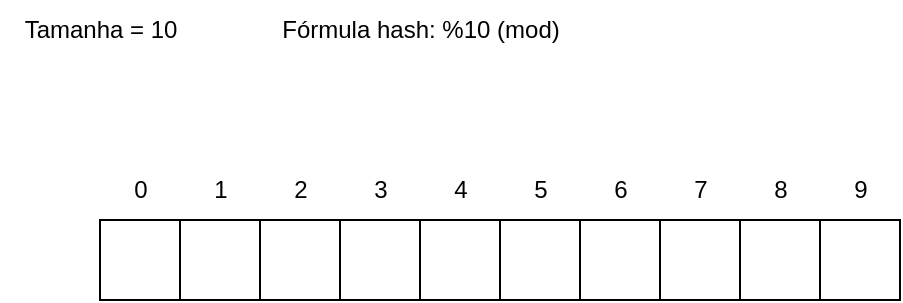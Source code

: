 <mxfile version="24.2.5" type="github" pages="12">
  <diagram name="1" id="pXnjt5rbPaOtnro5ler8">
    <mxGraphModel dx="995" dy="471" grid="1" gridSize="10" guides="1" tooltips="1" connect="1" arrows="1" fold="1" page="1" pageScale="1" pageWidth="850" pageHeight="1100" math="0" shadow="0">
      <root>
        <mxCell id="0" />
        <mxCell id="1" parent="0" />
        <mxCell id="-45e8LTCC1iXy8uDLBYQ-1" value="" style="whiteSpace=wrap;html=1;aspect=fixed;" vertex="1" parent="1">
          <mxGeometry x="80" y="120" width="40" height="40" as="geometry" />
        </mxCell>
        <mxCell id="-45e8LTCC1iXy8uDLBYQ-2" value="" style="whiteSpace=wrap;html=1;aspect=fixed;" vertex="1" parent="1">
          <mxGeometry x="120" y="120" width="40" height="40" as="geometry" />
        </mxCell>
        <mxCell id="-45e8LTCC1iXy8uDLBYQ-3" value="" style="whiteSpace=wrap;html=1;aspect=fixed;" vertex="1" parent="1">
          <mxGeometry x="160" y="120" width="40" height="40" as="geometry" />
        </mxCell>
        <mxCell id="-45e8LTCC1iXy8uDLBYQ-4" value="" style="whiteSpace=wrap;html=1;aspect=fixed;" vertex="1" parent="1">
          <mxGeometry x="200" y="120" width="40" height="40" as="geometry" />
        </mxCell>
        <mxCell id="-45e8LTCC1iXy8uDLBYQ-5" value="" style="whiteSpace=wrap;html=1;aspect=fixed;" vertex="1" parent="1">
          <mxGeometry x="240" y="120" width="40" height="40" as="geometry" />
        </mxCell>
        <mxCell id="-45e8LTCC1iXy8uDLBYQ-6" value="" style="whiteSpace=wrap;html=1;aspect=fixed;" vertex="1" parent="1">
          <mxGeometry x="280" y="120" width="40" height="40" as="geometry" />
        </mxCell>
        <mxCell id="-45e8LTCC1iXy8uDLBYQ-7" value="" style="whiteSpace=wrap;html=1;aspect=fixed;" vertex="1" parent="1">
          <mxGeometry x="320" y="120" width="40" height="40" as="geometry" />
        </mxCell>
        <mxCell id="-45e8LTCC1iXy8uDLBYQ-8" value="" style="whiteSpace=wrap;html=1;aspect=fixed;" vertex="1" parent="1">
          <mxGeometry x="360" y="120" width="40" height="40" as="geometry" />
        </mxCell>
        <mxCell id="-45e8LTCC1iXy8uDLBYQ-9" value="" style="whiteSpace=wrap;html=1;aspect=fixed;" vertex="1" parent="1">
          <mxGeometry x="400" y="120" width="40" height="40" as="geometry" />
        </mxCell>
        <mxCell id="-45e8LTCC1iXy8uDLBYQ-10" value="" style="whiteSpace=wrap;html=1;aspect=fixed;" vertex="1" parent="1">
          <mxGeometry x="440" y="120" width="40" height="40" as="geometry" />
        </mxCell>
        <mxCell id="-45e8LTCC1iXy8uDLBYQ-13" value="Tamanha = 10" style="text;html=1;align=center;verticalAlign=middle;resizable=0;points=[];autosize=1;strokeColor=none;fillColor=none;" vertex="1" parent="1">
          <mxGeometry x="30" y="10" width="100" height="30" as="geometry" />
        </mxCell>
        <mxCell id="-45e8LTCC1iXy8uDLBYQ-14" value="Fórmula hash: %10 (mod)" style="text;html=1;align=center;verticalAlign=middle;resizable=0;points=[];autosize=1;strokeColor=none;fillColor=none;" vertex="1" parent="1">
          <mxGeometry x="160" y="10" width="160" height="30" as="geometry" />
        </mxCell>
        <mxCell id="-45e8LTCC1iXy8uDLBYQ-16" value="0" style="text;html=1;align=center;verticalAlign=middle;resizable=0;points=[];autosize=1;strokeColor=none;fillColor=none;" vertex="1" parent="1">
          <mxGeometry x="85" y="90" width="30" height="30" as="geometry" />
        </mxCell>
        <mxCell id="-45e8LTCC1iXy8uDLBYQ-17" value="1" style="text;html=1;align=center;verticalAlign=middle;resizable=0;points=[];autosize=1;strokeColor=none;fillColor=none;" vertex="1" parent="1">
          <mxGeometry x="125" y="90" width="30" height="30" as="geometry" />
        </mxCell>
        <mxCell id="-45e8LTCC1iXy8uDLBYQ-18" value="2" style="text;html=1;align=center;verticalAlign=middle;resizable=0;points=[];autosize=1;strokeColor=none;fillColor=none;" vertex="1" parent="1">
          <mxGeometry x="165" y="90" width="30" height="30" as="geometry" />
        </mxCell>
        <mxCell id="-45e8LTCC1iXy8uDLBYQ-19" value="3" style="text;html=1;align=center;verticalAlign=middle;resizable=0;points=[];autosize=1;strokeColor=none;fillColor=none;" vertex="1" parent="1">
          <mxGeometry x="205" y="90" width="30" height="30" as="geometry" />
        </mxCell>
        <mxCell id="-45e8LTCC1iXy8uDLBYQ-20" value="4" style="text;html=1;align=center;verticalAlign=middle;resizable=0;points=[];autosize=1;strokeColor=none;fillColor=none;" vertex="1" parent="1">
          <mxGeometry x="245" y="90" width="30" height="30" as="geometry" />
        </mxCell>
        <mxCell id="-45e8LTCC1iXy8uDLBYQ-21" value="5" style="text;html=1;align=center;verticalAlign=middle;resizable=0;points=[];autosize=1;strokeColor=none;fillColor=none;" vertex="1" parent="1">
          <mxGeometry x="285" y="90" width="30" height="30" as="geometry" />
        </mxCell>
        <mxCell id="-45e8LTCC1iXy8uDLBYQ-22" value="6" style="text;html=1;align=center;verticalAlign=middle;resizable=0;points=[];autosize=1;strokeColor=none;fillColor=none;" vertex="1" parent="1">
          <mxGeometry x="325" y="90" width="30" height="30" as="geometry" />
        </mxCell>
        <mxCell id="-45e8LTCC1iXy8uDLBYQ-23" value="7" style="text;html=1;align=center;verticalAlign=middle;resizable=0;points=[];autosize=1;strokeColor=none;fillColor=none;" vertex="1" parent="1">
          <mxGeometry x="365" y="90" width="30" height="30" as="geometry" />
        </mxCell>
        <mxCell id="-45e8LTCC1iXy8uDLBYQ-24" value="8" style="text;html=1;align=center;verticalAlign=middle;resizable=0;points=[];autosize=1;strokeColor=none;fillColor=none;" vertex="1" parent="1">
          <mxGeometry x="405" y="90" width="30" height="30" as="geometry" />
        </mxCell>
        <mxCell id="-45e8LTCC1iXy8uDLBYQ-25" value="9" style="text;html=1;align=center;verticalAlign=middle;resizable=0;points=[];autosize=1;strokeColor=none;fillColor=none;" vertex="1" parent="1">
          <mxGeometry x="445" y="90" width="30" height="30" as="geometry" />
        </mxCell>
      </root>
    </mxGraphModel>
  </diagram>
  <diagram name="2" id="w4IiJx2JimSU84qf9vUv">
    <mxGraphModel dx="995" dy="471" grid="1" gridSize="10" guides="1" tooltips="1" connect="1" arrows="1" fold="1" page="1" pageScale="1" pageWidth="850" pageHeight="1100" math="0" shadow="0">
      <root>
        <mxCell id="eRRF2trnO9aHd-nQAfRt-0" />
        <mxCell id="eRRF2trnO9aHd-nQAfRt-1" parent="eRRF2trnO9aHd-nQAfRt-0" />
        <mxCell id="eRRF2trnO9aHd-nQAfRt-2" value="" style="whiteSpace=wrap;html=1;aspect=fixed;" vertex="1" parent="eRRF2trnO9aHd-nQAfRt-1">
          <mxGeometry x="80" y="120" width="40" height="40" as="geometry" />
        </mxCell>
        <mxCell id="eRRF2trnO9aHd-nQAfRt-3" value="" style="whiteSpace=wrap;html=1;aspect=fixed;" vertex="1" parent="eRRF2trnO9aHd-nQAfRt-1">
          <mxGeometry x="120" y="120" width="40" height="40" as="geometry" />
        </mxCell>
        <mxCell id="eRRF2trnO9aHd-nQAfRt-4" value="" style="whiteSpace=wrap;html=1;aspect=fixed;" vertex="1" parent="eRRF2trnO9aHd-nQAfRt-1">
          <mxGeometry x="160" y="120" width="40" height="40" as="geometry" />
        </mxCell>
        <mxCell id="eRRF2trnO9aHd-nQAfRt-5" value="" style="whiteSpace=wrap;html=1;aspect=fixed;" vertex="1" parent="eRRF2trnO9aHd-nQAfRt-1">
          <mxGeometry x="200" y="120" width="40" height="40" as="geometry" />
        </mxCell>
        <mxCell id="eRRF2trnO9aHd-nQAfRt-6" value="" style="whiteSpace=wrap;html=1;aspect=fixed;" vertex="1" parent="eRRF2trnO9aHd-nQAfRt-1">
          <mxGeometry x="240" y="120" width="40" height="40" as="geometry" />
        </mxCell>
        <mxCell id="eRRF2trnO9aHd-nQAfRt-7" value="" style="whiteSpace=wrap;html=1;aspect=fixed;" vertex="1" parent="eRRF2trnO9aHd-nQAfRt-1">
          <mxGeometry x="280" y="120" width="40" height="40" as="geometry" />
        </mxCell>
        <mxCell id="eRRF2trnO9aHd-nQAfRt-8" value="" style="whiteSpace=wrap;html=1;aspect=fixed;" vertex="1" parent="eRRF2trnO9aHd-nQAfRt-1">
          <mxGeometry x="320" y="120" width="40" height="40" as="geometry" />
        </mxCell>
        <mxCell id="eRRF2trnO9aHd-nQAfRt-9" value="" style="whiteSpace=wrap;html=1;aspect=fixed;" vertex="1" parent="eRRF2trnO9aHd-nQAfRt-1">
          <mxGeometry x="360" y="120" width="40" height="40" as="geometry" />
        </mxCell>
        <mxCell id="eRRF2trnO9aHd-nQAfRt-10" value="8" style="whiteSpace=wrap;html=1;aspect=fixed;" vertex="1" parent="eRRF2trnO9aHd-nQAfRt-1">
          <mxGeometry x="400" y="120" width="40" height="40" as="geometry" />
        </mxCell>
        <mxCell id="eRRF2trnO9aHd-nQAfRt-11" value="" style="whiteSpace=wrap;html=1;aspect=fixed;" vertex="1" parent="eRRF2trnO9aHd-nQAfRt-1">
          <mxGeometry x="440" y="120" width="40" height="40" as="geometry" />
        </mxCell>
        <mxCell id="eRRF2trnO9aHd-nQAfRt-12" value="Tamanha = 10" style="text;html=1;align=center;verticalAlign=middle;resizable=0;points=[];autosize=1;strokeColor=none;fillColor=none;" vertex="1" parent="eRRF2trnO9aHd-nQAfRt-1">
          <mxGeometry x="30" y="10" width="100" height="30" as="geometry" />
        </mxCell>
        <mxCell id="eRRF2trnO9aHd-nQAfRt-13" value="Fórmula hash: %10 (mod)" style="text;html=1;align=center;verticalAlign=middle;resizable=0;points=[];autosize=1;strokeColor=none;fillColor=none;" vertex="1" parent="eRRF2trnO9aHd-nQAfRt-1">
          <mxGeometry x="160" y="10" width="160" height="30" as="geometry" />
        </mxCell>
        <mxCell id="eRRF2trnO9aHd-nQAfRt-14" value="0" style="text;html=1;align=center;verticalAlign=middle;resizable=0;points=[];autosize=1;strokeColor=none;fillColor=none;" vertex="1" parent="eRRF2trnO9aHd-nQAfRt-1">
          <mxGeometry x="85" y="90" width="30" height="30" as="geometry" />
        </mxCell>
        <mxCell id="eRRF2trnO9aHd-nQAfRt-15" value="1" style="text;html=1;align=center;verticalAlign=middle;resizable=0;points=[];autosize=1;strokeColor=none;fillColor=none;" vertex="1" parent="eRRF2trnO9aHd-nQAfRt-1">
          <mxGeometry x="125" y="90" width="30" height="30" as="geometry" />
        </mxCell>
        <mxCell id="eRRF2trnO9aHd-nQAfRt-16" value="2" style="text;html=1;align=center;verticalAlign=middle;resizable=0;points=[];autosize=1;strokeColor=none;fillColor=none;" vertex="1" parent="eRRF2trnO9aHd-nQAfRt-1">
          <mxGeometry x="165" y="90" width="30" height="30" as="geometry" />
        </mxCell>
        <mxCell id="eRRF2trnO9aHd-nQAfRt-17" value="3" style="text;html=1;align=center;verticalAlign=middle;resizable=0;points=[];autosize=1;strokeColor=none;fillColor=none;" vertex="1" parent="eRRF2trnO9aHd-nQAfRt-1">
          <mxGeometry x="205" y="90" width="30" height="30" as="geometry" />
        </mxCell>
        <mxCell id="eRRF2trnO9aHd-nQAfRt-18" value="4" style="text;html=1;align=center;verticalAlign=middle;resizable=0;points=[];autosize=1;strokeColor=none;fillColor=none;" vertex="1" parent="eRRF2trnO9aHd-nQAfRt-1">
          <mxGeometry x="245" y="90" width="30" height="30" as="geometry" />
        </mxCell>
        <mxCell id="eRRF2trnO9aHd-nQAfRt-19" value="5" style="text;html=1;align=center;verticalAlign=middle;resizable=0;points=[];autosize=1;strokeColor=none;fillColor=none;" vertex="1" parent="eRRF2trnO9aHd-nQAfRt-1">
          <mxGeometry x="285" y="90" width="30" height="30" as="geometry" />
        </mxCell>
        <mxCell id="eRRF2trnO9aHd-nQAfRt-20" value="6" style="text;html=1;align=center;verticalAlign=middle;resizable=0;points=[];autosize=1;strokeColor=none;fillColor=none;" vertex="1" parent="eRRF2trnO9aHd-nQAfRt-1">
          <mxGeometry x="325" y="90" width="30" height="30" as="geometry" />
        </mxCell>
        <mxCell id="eRRF2trnO9aHd-nQAfRt-21" value="7" style="text;html=1;align=center;verticalAlign=middle;resizable=0;points=[];autosize=1;strokeColor=none;fillColor=none;" vertex="1" parent="eRRF2trnO9aHd-nQAfRt-1">
          <mxGeometry x="365" y="90" width="30" height="30" as="geometry" />
        </mxCell>
        <mxCell id="eRRF2trnO9aHd-nQAfRt-22" value="8" style="text;html=1;align=center;verticalAlign=middle;resizable=0;points=[];autosize=1;strokeColor=none;fillColor=none;" vertex="1" parent="eRRF2trnO9aHd-nQAfRt-1">
          <mxGeometry x="405" y="90" width="30" height="30" as="geometry" />
        </mxCell>
        <mxCell id="eRRF2trnO9aHd-nQAfRt-23" value="9" style="text;html=1;align=center;verticalAlign=middle;resizable=0;points=[];autosize=1;strokeColor=none;fillColor=none;" vertex="1" parent="eRRF2trnO9aHd-nQAfRt-1">
          <mxGeometry x="445" y="90" width="30" height="30" as="geometry" />
        </mxCell>
      </root>
    </mxGraphModel>
  </diagram>
  <diagram name="3" id="BmanRB3B4JT6BCScoO_w">
    <mxGraphModel dx="995" dy="471" grid="1" gridSize="10" guides="1" tooltips="1" connect="1" arrows="1" fold="1" page="1" pageScale="1" pageWidth="850" pageHeight="1100" math="0" shadow="0">
      <root>
        <mxCell id="d1Fpfxt9h0-9PbL1ViTu-0" />
        <mxCell id="d1Fpfxt9h0-9PbL1ViTu-1" parent="d1Fpfxt9h0-9PbL1ViTu-0" />
        <mxCell id="d1Fpfxt9h0-9PbL1ViTu-2" value="10" style="whiteSpace=wrap;html=1;aspect=fixed;" vertex="1" parent="d1Fpfxt9h0-9PbL1ViTu-1">
          <mxGeometry x="80" y="120" width="40" height="40" as="geometry" />
        </mxCell>
        <mxCell id="d1Fpfxt9h0-9PbL1ViTu-3" value="" style="whiteSpace=wrap;html=1;aspect=fixed;" vertex="1" parent="d1Fpfxt9h0-9PbL1ViTu-1">
          <mxGeometry x="120" y="120" width="40" height="40" as="geometry" />
        </mxCell>
        <mxCell id="d1Fpfxt9h0-9PbL1ViTu-4" value="" style="whiteSpace=wrap;html=1;aspect=fixed;" vertex="1" parent="d1Fpfxt9h0-9PbL1ViTu-1">
          <mxGeometry x="160" y="120" width="40" height="40" as="geometry" />
        </mxCell>
        <mxCell id="d1Fpfxt9h0-9PbL1ViTu-5" value="23" style="whiteSpace=wrap;html=1;aspect=fixed;" vertex="1" parent="d1Fpfxt9h0-9PbL1ViTu-1">
          <mxGeometry x="200" y="120" width="40" height="40" as="geometry" />
        </mxCell>
        <mxCell id="d1Fpfxt9h0-9PbL1ViTu-6" value="" style="whiteSpace=wrap;html=1;aspect=fixed;" vertex="1" parent="d1Fpfxt9h0-9PbL1ViTu-1">
          <mxGeometry x="240" y="120" width="40" height="40" as="geometry" />
        </mxCell>
        <mxCell id="d1Fpfxt9h0-9PbL1ViTu-7" value="" style="whiteSpace=wrap;html=1;aspect=fixed;" vertex="1" parent="d1Fpfxt9h0-9PbL1ViTu-1">
          <mxGeometry x="280" y="120" width="40" height="40" as="geometry" />
        </mxCell>
        <mxCell id="d1Fpfxt9h0-9PbL1ViTu-8" value="" style="whiteSpace=wrap;html=1;aspect=fixed;" vertex="1" parent="d1Fpfxt9h0-9PbL1ViTu-1">
          <mxGeometry x="320" y="120" width="40" height="40" as="geometry" />
        </mxCell>
        <mxCell id="d1Fpfxt9h0-9PbL1ViTu-9" value="" style="whiteSpace=wrap;html=1;aspect=fixed;" vertex="1" parent="d1Fpfxt9h0-9PbL1ViTu-1">
          <mxGeometry x="360" y="120" width="40" height="40" as="geometry" />
        </mxCell>
        <mxCell id="d1Fpfxt9h0-9PbL1ViTu-10" value="8" style="whiteSpace=wrap;html=1;aspect=fixed;" vertex="1" parent="d1Fpfxt9h0-9PbL1ViTu-1">
          <mxGeometry x="400" y="120" width="40" height="40" as="geometry" />
        </mxCell>
        <mxCell id="d1Fpfxt9h0-9PbL1ViTu-11" value="" style="whiteSpace=wrap;html=1;aspect=fixed;" vertex="1" parent="d1Fpfxt9h0-9PbL1ViTu-1">
          <mxGeometry x="440" y="120" width="40" height="40" as="geometry" />
        </mxCell>
        <mxCell id="d1Fpfxt9h0-9PbL1ViTu-12" value="Tamanha = 10" style="text;html=1;align=center;verticalAlign=middle;resizable=0;points=[];autosize=1;strokeColor=none;fillColor=none;" vertex="1" parent="d1Fpfxt9h0-9PbL1ViTu-1">
          <mxGeometry x="30" y="10" width="100" height="30" as="geometry" />
        </mxCell>
        <mxCell id="d1Fpfxt9h0-9PbL1ViTu-13" value="Fórmula hash: %10 (mod)" style="text;html=1;align=center;verticalAlign=middle;resizable=0;points=[];autosize=1;strokeColor=none;fillColor=none;" vertex="1" parent="d1Fpfxt9h0-9PbL1ViTu-1">
          <mxGeometry x="160" y="10" width="160" height="30" as="geometry" />
        </mxCell>
        <mxCell id="d1Fpfxt9h0-9PbL1ViTu-14" value="0" style="text;html=1;align=center;verticalAlign=middle;resizable=0;points=[];autosize=1;strokeColor=none;fillColor=none;" vertex="1" parent="d1Fpfxt9h0-9PbL1ViTu-1">
          <mxGeometry x="85" y="90" width="30" height="30" as="geometry" />
        </mxCell>
        <mxCell id="d1Fpfxt9h0-9PbL1ViTu-15" value="1" style="text;html=1;align=center;verticalAlign=middle;resizable=0;points=[];autosize=1;strokeColor=none;fillColor=none;" vertex="1" parent="d1Fpfxt9h0-9PbL1ViTu-1">
          <mxGeometry x="125" y="90" width="30" height="30" as="geometry" />
        </mxCell>
        <mxCell id="d1Fpfxt9h0-9PbL1ViTu-16" value="2" style="text;html=1;align=center;verticalAlign=middle;resizable=0;points=[];autosize=1;strokeColor=none;fillColor=none;" vertex="1" parent="d1Fpfxt9h0-9PbL1ViTu-1">
          <mxGeometry x="165" y="90" width="30" height="30" as="geometry" />
        </mxCell>
        <mxCell id="d1Fpfxt9h0-9PbL1ViTu-17" value="3" style="text;html=1;align=center;verticalAlign=middle;resizable=0;points=[];autosize=1;strokeColor=none;fillColor=none;" vertex="1" parent="d1Fpfxt9h0-9PbL1ViTu-1">
          <mxGeometry x="205" y="90" width="30" height="30" as="geometry" />
        </mxCell>
        <mxCell id="d1Fpfxt9h0-9PbL1ViTu-18" value="4" style="text;html=1;align=center;verticalAlign=middle;resizable=0;points=[];autosize=1;strokeColor=none;fillColor=none;" vertex="1" parent="d1Fpfxt9h0-9PbL1ViTu-1">
          <mxGeometry x="245" y="90" width="30" height="30" as="geometry" />
        </mxCell>
        <mxCell id="d1Fpfxt9h0-9PbL1ViTu-19" value="5" style="text;html=1;align=center;verticalAlign=middle;resizable=0;points=[];autosize=1;strokeColor=none;fillColor=none;" vertex="1" parent="d1Fpfxt9h0-9PbL1ViTu-1">
          <mxGeometry x="285" y="90" width="30" height="30" as="geometry" />
        </mxCell>
        <mxCell id="d1Fpfxt9h0-9PbL1ViTu-20" value="6" style="text;html=1;align=center;verticalAlign=middle;resizable=0;points=[];autosize=1;strokeColor=none;fillColor=none;" vertex="1" parent="d1Fpfxt9h0-9PbL1ViTu-1">
          <mxGeometry x="325" y="90" width="30" height="30" as="geometry" />
        </mxCell>
        <mxCell id="d1Fpfxt9h0-9PbL1ViTu-21" value="7" style="text;html=1;align=center;verticalAlign=middle;resizable=0;points=[];autosize=1;strokeColor=none;fillColor=none;" vertex="1" parent="d1Fpfxt9h0-9PbL1ViTu-1">
          <mxGeometry x="365" y="90" width="30" height="30" as="geometry" />
        </mxCell>
        <mxCell id="d1Fpfxt9h0-9PbL1ViTu-22" value="8" style="text;html=1;align=center;verticalAlign=middle;resizable=0;points=[];autosize=1;strokeColor=none;fillColor=none;" vertex="1" parent="d1Fpfxt9h0-9PbL1ViTu-1">
          <mxGeometry x="405" y="90" width="30" height="30" as="geometry" />
        </mxCell>
        <mxCell id="d1Fpfxt9h0-9PbL1ViTu-23" value="9" style="text;html=1;align=center;verticalAlign=middle;resizable=0;points=[];autosize=1;strokeColor=none;fillColor=none;" vertex="1" parent="d1Fpfxt9h0-9PbL1ViTu-1">
          <mxGeometry x="445" y="90" width="30" height="30" as="geometry" />
        </mxCell>
      </root>
    </mxGraphModel>
  </diagram>
  <diagram name="4" id="N7ndXVCBaC7HZ_aRtgxU">
    <mxGraphModel dx="995" dy="471" grid="1" gridSize="10" guides="1" tooltips="1" connect="1" arrows="1" fold="1" page="1" pageScale="1" pageWidth="850" pageHeight="1100" math="0" shadow="0">
      <root>
        <mxCell id="nnIbvz5sAtDmy_x9S53R-0" />
        <mxCell id="nnIbvz5sAtDmy_x9S53R-1" parent="nnIbvz5sAtDmy_x9S53R-0" />
        <mxCell id="nnIbvz5sAtDmy_x9S53R-2" value="10" style="whiteSpace=wrap;html=1;aspect=fixed;" vertex="1" parent="nnIbvz5sAtDmy_x9S53R-1">
          <mxGeometry x="80" y="120" width="40" height="40" as="geometry" />
        </mxCell>
        <mxCell id="nnIbvz5sAtDmy_x9S53R-3" value="21" style="whiteSpace=wrap;html=1;aspect=fixed;" vertex="1" parent="nnIbvz5sAtDmy_x9S53R-1">
          <mxGeometry x="120" y="120" width="40" height="40" as="geometry" />
        </mxCell>
        <mxCell id="nnIbvz5sAtDmy_x9S53R-4" value="" style="whiteSpace=wrap;html=1;aspect=fixed;" vertex="1" parent="nnIbvz5sAtDmy_x9S53R-1">
          <mxGeometry x="160" y="120" width="40" height="40" as="geometry" />
        </mxCell>
        <mxCell id="nnIbvz5sAtDmy_x9S53R-5" value="23" style="whiteSpace=wrap;html=1;aspect=fixed;" vertex="1" parent="nnIbvz5sAtDmy_x9S53R-1">
          <mxGeometry x="200" y="120" width="40" height="40" as="geometry" />
        </mxCell>
        <mxCell id="nnIbvz5sAtDmy_x9S53R-6" value="" style="whiteSpace=wrap;html=1;aspect=fixed;" vertex="1" parent="nnIbvz5sAtDmy_x9S53R-1">
          <mxGeometry x="240" y="120" width="40" height="40" as="geometry" />
        </mxCell>
        <mxCell id="nnIbvz5sAtDmy_x9S53R-7" value="" style="whiteSpace=wrap;html=1;aspect=fixed;" vertex="1" parent="nnIbvz5sAtDmy_x9S53R-1">
          <mxGeometry x="280" y="120" width="40" height="40" as="geometry" />
        </mxCell>
        <mxCell id="nnIbvz5sAtDmy_x9S53R-8" value="" style="whiteSpace=wrap;html=1;aspect=fixed;" vertex="1" parent="nnIbvz5sAtDmy_x9S53R-1">
          <mxGeometry x="320" y="120" width="40" height="40" as="geometry" />
        </mxCell>
        <mxCell id="nnIbvz5sAtDmy_x9S53R-9" value="" style="whiteSpace=wrap;html=1;aspect=fixed;" vertex="1" parent="nnIbvz5sAtDmy_x9S53R-1">
          <mxGeometry x="360" y="120" width="40" height="40" as="geometry" />
        </mxCell>
        <mxCell id="nnIbvz5sAtDmy_x9S53R-10" value="8" style="whiteSpace=wrap;html=1;aspect=fixed;" vertex="1" parent="nnIbvz5sAtDmy_x9S53R-1">
          <mxGeometry x="400" y="120" width="40" height="40" as="geometry" />
        </mxCell>
        <mxCell id="nnIbvz5sAtDmy_x9S53R-11" value="" style="whiteSpace=wrap;html=1;aspect=fixed;" vertex="1" parent="nnIbvz5sAtDmy_x9S53R-1">
          <mxGeometry x="440" y="120" width="40" height="40" as="geometry" />
        </mxCell>
        <mxCell id="nnIbvz5sAtDmy_x9S53R-12" value="Tamanha = 10" style="text;html=1;align=center;verticalAlign=middle;resizable=0;points=[];autosize=1;strokeColor=none;fillColor=none;" vertex="1" parent="nnIbvz5sAtDmy_x9S53R-1">
          <mxGeometry x="30" y="10" width="100" height="30" as="geometry" />
        </mxCell>
        <mxCell id="nnIbvz5sAtDmy_x9S53R-13" value="Fórmula hash: %10 (mod)" style="text;html=1;align=center;verticalAlign=middle;resizable=0;points=[];autosize=1;strokeColor=none;fillColor=none;" vertex="1" parent="nnIbvz5sAtDmy_x9S53R-1">
          <mxGeometry x="160" y="10" width="160" height="30" as="geometry" />
        </mxCell>
        <mxCell id="nnIbvz5sAtDmy_x9S53R-14" value="0" style="text;html=1;align=center;verticalAlign=middle;resizable=0;points=[];autosize=1;strokeColor=none;fillColor=none;" vertex="1" parent="nnIbvz5sAtDmy_x9S53R-1">
          <mxGeometry x="85" y="90" width="30" height="30" as="geometry" />
        </mxCell>
        <mxCell id="nnIbvz5sAtDmy_x9S53R-15" value="1" style="text;html=1;align=center;verticalAlign=middle;resizable=0;points=[];autosize=1;strokeColor=none;fillColor=none;" vertex="1" parent="nnIbvz5sAtDmy_x9S53R-1">
          <mxGeometry x="125" y="90" width="30" height="30" as="geometry" />
        </mxCell>
        <mxCell id="nnIbvz5sAtDmy_x9S53R-16" value="2" style="text;html=1;align=center;verticalAlign=middle;resizable=0;points=[];autosize=1;strokeColor=none;fillColor=none;" vertex="1" parent="nnIbvz5sAtDmy_x9S53R-1">
          <mxGeometry x="165" y="90" width="30" height="30" as="geometry" />
        </mxCell>
        <mxCell id="nnIbvz5sAtDmy_x9S53R-17" value="3" style="text;html=1;align=center;verticalAlign=middle;resizable=0;points=[];autosize=1;strokeColor=none;fillColor=none;" vertex="1" parent="nnIbvz5sAtDmy_x9S53R-1">
          <mxGeometry x="205" y="90" width="30" height="30" as="geometry" />
        </mxCell>
        <mxCell id="nnIbvz5sAtDmy_x9S53R-18" value="4" style="text;html=1;align=center;verticalAlign=middle;resizable=0;points=[];autosize=1;strokeColor=none;fillColor=none;" vertex="1" parent="nnIbvz5sAtDmy_x9S53R-1">
          <mxGeometry x="245" y="90" width="30" height="30" as="geometry" />
        </mxCell>
        <mxCell id="nnIbvz5sAtDmy_x9S53R-19" value="5" style="text;html=1;align=center;verticalAlign=middle;resizable=0;points=[];autosize=1;strokeColor=none;fillColor=none;" vertex="1" parent="nnIbvz5sAtDmy_x9S53R-1">
          <mxGeometry x="285" y="90" width="30" height="30" as="geometry" />
        </mxCell>
        <mxCell id="nnIbvz5sAtDmy_x9S53R-20" value="6" style="text;html=1;align=center;verticalAlign=middle;resizable=0;points=[];autosize=1;strokeColor=none;fillColor=none;" vertex="1" parent="nnIbvz5sAtDmy_x9S53R-1">
          <mxGeometry x="325" y="90" width="30" height="30" as="geometry" />
        </mxCell>
        <mxCell id="nnIbvz5sAtDmy_x9S53R-21" value="7" style="text;html=1;align=center;verticalAlign=middle;resizable=0;points=[];autosize=1;strokeColor=none;fillColor=none;" vertex="1" parent="nnIbvz5sAtDmy_x9S53R-1">
          <mxGeometry x="365" y="90" width="30" height="30" as="geometry" />
        </mxCell>
        <mxCell id="nnIbvz5sAtDmy_x9S53R-22" value="8" style="text;html=1;align=center;verticalAlign=middle;resizable=0;points=[];autosize=1;strokeColor=none;fillColor=none;" vertex="1" parent="nnIbvz5sAtDmy_x9S53R-1">
          <mxGeometry x="405" y="90" width="30" height="30" as="geometry" />
        </mxCell>
        <mxCell id="nnIbvz5sAtDmy_x9S53R-23" value="9" style="text;html=1;align=center;verticalAlign=middle;resizable=0;points=[];autosize=1;strokeColor=none;fillColor=none;" vertex="1" parent="nnIbvz5sAtDmy_x9S53R-1">
          <mxGeometry x="445" y="90" width="30" height="30" as="geometry" />
        </mxCell>
      </root>
    </mxGraphModel>
  </diagram>
  <diagram name="5" id="JA3x-AGxL_WeF_d2XJOY">
    <mxGraphModel dx="995" dy="471" grid="1" gridSize="10" guides="1" tooltips="1" connect="1" arrows="1" fold="1" page="1" pageScale="1" pageWidth="850" pageHeight="1100" math="0" shadow="0">
      <root>
        <mxCell id="uHYaTvdQg783Mq0j64j4-0" />
        <mxCell id="uHYaTvdQg783Mq0j64j4-1" parent="uHYaTvdQg783Mq0j64j4-0" />
        <mxCell id="uHYaTvdQg783Mq0j64j4-2" value="10" style="whiteSpace=wrap;html=1;aspect=fixed;" vertex="1" parent="uHYaTvdQg783Mq0j64j4-1">
          <mxGeometry x="80" y="120" width="40" height="40" as="geometry" />
        </mxCell>
        <mxCell id="uHYaTvdQg783Mq0j64j4-3" value="21" style="whiteSpace=wrap;html=1;aspect=fixed;" vertex="1" parent="uHYaTvdQg783Mq0j64j4-1">
          <mxGeometry x="120" y="120" width="40" height="40" as="geometry" />
        </mxCell>
        <mxCell id="uHYaTvdQg783Mq0j64j4-4" value="12" style="whiteSpace=wrap;html=1;aspect=fixed;" vertex="1" parent="uHYaTvdQg783Mq0j64j4-1">
          <mxGeometry x="160" y="120" width="40" height="40" as="geometry" />
        </mxCell>
        <mxCell id="uHYaTvdQg783Mq0j64j4-5" value="23" style="whiteSpace=wrap;html=1;aspect=fixed;" vertex="1" parent="uHYaTvdQg783Mq0j64j4-1">
          <mxGeometry x="200" y="120" width="40" height="40" as="geometry" />
        </mxCell>
        <mxCell id="uHYaTvdQg783Mq0j64j4-6" value="" style="whiteSpace=wrap;html=1;aspect=fixed;" vertex="1" parent="uHYaTvdQg783Mq0j64j4-1">
          <mxGeometry x="240" y="120" width="40" height="40" as="geometry" />
        </mxCell>
        <mxCell id="uHYaTvdQg783Mq0j64j4-7" value="" style="whiteSpace=wrap;html=1;aspect=fixed;" vertex="1" parent="uHYaTvdQg783Mq0j64j4-1">
          <mxGeometry x="280" y="120" width="40" height="40" as="geometry" />
        </mxCell>
        <mxCell id="uHYaTvdQg783Mq0j64j4-8" value="" style="whiteSpace=wrap;html=1;aspect=fixed;" vertex="1" parent="uHYaTvdQg783Mq0j64j4-1">
          <mxGeometry x="320" y="120" width="40" height="40" as="geometry" />
        </mxCell>
        <mxCell id="uHYaTvdQg783Mq0j64j4-9" value="" style="whiteSpace=wrap;html=1;aspect=fixed;" vertex="1" parent="uHYaTvdQg783Mq0j64j4-1">
          <mxGeometry x="360" y="120" width="40" height="40" as="geometry" />
        </mxCell>
        <mxCell id="uHYaTvdQg783Mq0j64j4-10" value="8" style="whiteSpace=wrap;html=1;aspect=fixed;" vertex="1" parent="uHYaTvdQg783Mq0j64j4-1">
          <mxGeometry x="400" y="120" width="40" height="40" as="geometry" />
        </mxCell>
        <mxCell id="uHYaTvdQg783Mq0j64j4-11" value="" style="whiteSpace=wrap;html=1;aspect=fixed;" vertex="1" parent="uHYaTvdQg783Mq0j64j4-1">
          <mxGeometry x="440" y="120" width="40" height="40" as="geometry" />
        </mxCell>
        <mxCell id="uHYaTvdQg783Mq0j64j4-12" value="Tamanha = 10" style="text;html=1;align=center;verticalAlign=middle;resizable=0;points=[];autosize=1;strokeColor=none;fillColor=none;" vertex="1" parent="uHYaTvdQg783Mq0j64j4-1">
          <mxGeometry x="30" y="10" width="100" height="30" as="geometry" />
        </mxCell>
        <mxCell id="uHYaTvdQg783Mq0j64j4-13" value="Fórmula hash: %10 (mod)" style="text;html=1;align=center;verticalAlign=middle;resizable=0;points=[];autosize=1;strokeColor=none;fillColor=none;" vertex="1" parent="uHYaTvdQg783Mq0j64j4-1">
          <mxGeometry x="160" y="10" width="160" height="30" as="geometry" />
        </mxCell>
        <mxCell id="uHYaTvdQg783Mq0j64j4-14" value="0" style="text;html=1;align=center;verticalAlign=middle;resizable=0;points=[];autosize=1;strokeColor=none;fillColor=none;" vertex="1" parent="uHYaTvdQg783Mq0j64j4-1">
          <mxGeometry x="85" y="90" width="30" height="30" as="geometry" />
        </mxCell>
        <mxCell id="uHYaTvdQg783Mq0j64j4-15" value="1" style="text;html=1;align=center;verticalAlign=middle;resizable=0;points=[];autosize=1;strokeColor=none;fillColor=none;" vertex="1" parent="uHYaTvdQg783Mq0j64j4-1">
          <mxGeometry x="125" y="90" width="30" height="30" as="geometry" />
        </mxCell>
        <mxCell id="uHYaTvdQg783Mq0j64j4-16" value="2" style="text;html=1;align=center;verticalAlign=middle;resizable=0;points=[];autosize=1;strokeColor=none;fillColor=none;" vertex="1" parent="uHYaTvdQg783Mq0j64j4-1">
          <mxGeometry x="165" y="90" width="30" height="30" as="geometry" />
        </mxCell>
        <mxCell id="uHYaTvdQg783Mq0j64j4-17" value="3" style="text;html=1;align=center;verticalAlign=middle;resizable=0;points=[];autosize=1;strokeColor=none;fillColor=none;" vertex="1" parent="uHYaTvdQg783Mq0j64j4-1">
          <mxGeometry x="205" y="90" width="30" height="30" as="geometry" />
        </mxCell>
        <mxCell id="uHYaTvdQg783Mq0j64j4-18" value="4" style="text;html=1;align=center;verticalAlign=middle;resizable=0;points=[];autosize=1;strokeColor=none;fillColor=none;" vertex="1" parent="uHYaTvdQg783Mq0j64j4-1">
          <mxGeometry x="245" y="90" width="30" height="30" as="geometry" />
        </mxCell>
        <mxCell id="uHYaTvdQg783Mq0j64j4-19" value="5" style="text;html=1;align=center;verticalAlign=middle;resizable=0;points=[];autosize=1;strokeColor=none;fillColor=none;" vertex="1" parent="uHYaTvdQg783Mq0j64j4-1">
          <mxGeometry x="285" y="90" width="30" height="30" as="geometry" />
        </mxCell>
        <mxCell id="uHYaTvdQg783Mq0j64j4-20" value="6" style="text;html=1;align=center;verticalAlign=middle;resizable=0;points=[];autosize=1;strokeColor=none;fillColor=none;" vertex="1" parent="uHYaTvdQg783Mq0j64j4-1">
          <mxGeometry x="325" y="90" width="30" height="30" as="geometry" />
        </mxCell>
        <mxCell id="uHYaTvdQg783Mq0j64j4-21" value="7" style="text;html=1;align=center;verticalAlign=middle;resizable=0;points=[];autosize=1;strokeColor=none;fillColor=none;" vertex="1" parent="uHYaTvdQg783Mq0j64j4-1">
          <mxGeometry x="365" y="90" width="30" height="30" as="geometry" />
        </mxCell>
        <mxCell id="uHYaTvdQg783Mq0j64j4-22" value="8" style="text;html=1;align=center;verticalAlign=middle;resizable=0;points=[];autosize=1;strokeColor=none;fillColor=none;" vertex="1" parent="uHYaTvdQg783Mq0j64j4-1">
          <mxGeometry x="405" y="90" width="30" height="30" as="geometry" />
        </mxCell>
        <mxCell id="uHYaTvdQg783Mq0j64j4-23" value="9" style="text;html=1;align=center;verticalAlign=middle;resizable=0;points=[];autosize=1;strokeColor=none;fillColor=none;" vertex="1" parent="uHYaTvdQg783Mq0j64j4-1">
          <mxGeometry x="445" y="90" width="30" height="30" as="geometry" />
        </mxCell>
      </root>
    </mxGraphModel>
  </diagram>
  <diagram name="6" id="GRNKmRTXyVde4qPQ84gH">
    <mxGraphModel dx="995" dy="471" grid="1" gridSize="10" guides="1" tooltips="1" connect="1" arrows="1" fold="1" page="1" pageScale="1" pageWidth="850" pageHeight="1100" math="0" shadow="0">
      <root>
        <mxCell id="W32nW0ovBeFGzSR2-gU1-0" />
        <mxCell id="W32nW0ovBeFGzSR2-gU1-1" parent="W32nW0ovBeFGzSR2-gU1-0" />
        <mxCell id="W32nW0ovBeFGzSR2-gU1-2" value="10" style="whiteSpace=wrap;html=1;aspect=fixed;" vertex="1" parent="W32nW0ovBeFGzSR2-gU1-1">
          <mxGeometry x="80" y="120" width="40" height="40" as="geometry" />
        </mxCell>
        <mxCell id="W32nW0ovBeFGzSR2-gU1-3" value="21" style="whiteSpace=wrap;html=1;aspect=fixed;" vertex="1" parent="W32nW0ovBeFGzSR2-gU1-1">
          <mxGeometry x="120" y="120" width="40" height="40" as="geometry" />
        </mxCell>
        <mxCell id="W32nW0ovBeFGzSR2-gU1-4" value="12" style="whiteSpace=wrap;html=1;aspect=fixed;" vertex="1" parent="W32nW0ovBeFGzSR2-gU1-1">
          <mxGeometry x="160" y="120" width="40" height="40" as="geometry" />
        </mxCell>
        <mxCell id="W32nW0ovBeFGzSR2-gU1-5" value="23" style="whiteSpace=wrap;html=1;aspect=fixed;" vertex="1" parent="W32nW0ovBeFGzSR2-gU1-1">
          <mxGeometry x="200" y="120" width="40" height="40" as="geometry" />
        </mxCell>
        <mxCell id="W32nW0ovBeFGzSR2-gU1-6" value="52" style="whiteSpace=wrap;html=1;aspect=fixed;" vertex="1" parent="W32nW0ovBeFGzSR2-gU1-1">
          <mxGeometry x="240" y="120" width="40" height="40" as="geometry" />
        </mxCell>
        <mxCell id="W32nW0ovBeFGzSR2-gU1-7" value="" style="whiteSpace=wrap;html=1;aspect=fixed;" vertex="1" parent="W32nW0ovBeFGzSR2-gU1-1">
          <mxGeometry x="280" y="120" width="40" height="40" as="geometry" />
        </mxCell>
        <mxCell id="W32nW0ovBeFGzSR2-gU1-8" value="" style="whiteSpace=wrap;html=1;aspect=fixed;" vertex="1" parent="W32nW0ovBeFGzSR2-gU1-1">
          <mxGeometry x="320" y="120" width="40" height="40" as="geometry" />
        </mxCell>
        <mxCell id="W32nW0ovBeFGzSR2-gU1-9" value="" style="whiteSpace=wrap;html=1;aspect=fixed;" vertex="1" parent="W32nW0ovBeFGzSR2-gU1-1">
          <mxGeometry x="360" y="120" width="40" height="40" as="geometry" />
        </mxCell>
        <mxCell id="W32nW0ovBeFGzSR2-gU1-10" value="8" style="whiteSpace=wrap;html=1;aspect=fixed;" vertex="1" parent="W32nW0ovBeFGzSR2-gU1-1">
          <mxGeometry x="400" y="120" width="40" height="40" as="geometry" />
        </mxCell>
        <mxCell id="W32nW0ovBeFGzSR2-gU1-11" value="" style="whiteSpace=wrap;html=1;aspect=fixed;" vertex="1" parent="W32nW0ovBeFGzSR2-gU1-1">
          <mxGeometry x="440" y="120" width="40" height="40" as="geometry" />
        </mxCell>
        <mxCell id="W32nW0ovBeFGzSR2-gU1-12" value="Tamanha = 10" style="text;html=1;align=center;verticalAlign=middle;resizable=0;points=[];autosize=1;strokeColor=none;fillColor=none;" vertex="1" parent="W32nW0ovBeFGzSR2-gU1-1">
          <mxGeometry x="30" y="10" width="100" height="30" as="geometry" />
        </mxCell>
        <mxCell id="W32nW0ovBeFGzSR2-gU1-13" value="Fórmula hash: %10 (mod)" style="text;html=1;align=center;verticalAlign=middle;resizable=0;points=[];autosize=1;strokeColor=none;fillColor=none;" vertex="1" parent="W32nW0ovBeFGzSR2-gU1-1">
          <mxGeometry x="160" y="10" width="160" height="30" as="geometry" />
        </mxCell>
        <mxCell id="W32nW0ovBeFGzSR2-gU1-14" value="0" style="text;html=1;align=center;verticalAlign=middle;resizable=0;points=[];autosize=1;strokeColor=none;fillColor=none;" vertex="1" parent="W32nW0ovBeFGzSR2-gU1-1">
          <mxGeometry x="85" y="90" width="30" height="30" as="geometry" />
        </mxCell>
        <mxCell id="W32nW0ovBeFGzSR2-gU1-15" value="1" style="text;html=1;align=center;verticalAlign=middle;resizable=0;points=[];autosize=1;strokeColor=none;fillColor=none;" vertex="1" parent="W32nW0ovBeFGzSR2-gU1-1">
          <mxGeometry x="125" y="90" width="30" height="30" as="geometry" />
        </mxCell>
        <mxCell id="W32nW0ovBeFGzSR2-gU1-16" value="2" style="text;html=1;align=center;verticalAlign=middle;resizable=0;points=[];autosize=1;strokeColor=none;fillColor=none;" vertex="1" parent="W32nW0ovBeFGzSR2-gU1-1">
          <mxGeometry x="165" y="90" width="30" height="30" as="geometry" />
        </mxCell>
        <mxCell id="W32nW0ovBeFGzSR2-gU1-17" value="3" style="text;html=1;align=center;verticalAlign=middle;resizable=0;points=[];autosize=1;strokeColor=none;fillColor=none;" vertex="1" parent="W32nW0ovBeFGzSR2-gU1-1">
          <mxGeometry x="205" y="90" width="30" height="30" as="geometry" />
        </mxCell>
        <mxCell id="W32nW0ovBeFGzSR2-gU1-18" value="4" style="text;html=1;align=center;verticalAlign=middle;resizable=0;points=[];autosize=1;strokeColor=none;fillColor=none;" vertex="1" parent="W32nW0ovBeFGzSR2-gU1-1">
          <mxGeometry x="245" y="90" width="30" height="30" as="geometry" />
        </mxCell>
        <mxCell id="W32nW0ovBeFGzSR2-gU1-19" value="5" style="text;html=1;align=center;verticalAlign=middle;resizable=0;points=[];autosize=1;strokeColor=none;fillColor=none;" vertex="1" parent="W32nW0ovBeFGzSR2-gU1-1">
          <mxGeometry x="285" y="90" width="30" height="30" as="geometry" />
        </mxCell>
        <mxCell id="W32nW0ovBeFGzSR2-gU1-20" value="6" style="text;html=1;align=center;verticalAlign=middle;resizable=0;points=[];autosize=1;strokeColor=none;fillColor=none;" vertex="1" parent="W32nW0ovBeFGzSR2-gU1-1">
          <mxGeometry x="325" y="90" width="30" height="30" as="geometry" />
        </mxCell>
        <mxCell id="W32nW0ovBeFGzSR2-gU1-21" value="7" style="text;html=1;align=center;verticalAlign=middle;resizable=0;points=[];autosize=1;strokeColor=none;fillColor=none;" vertex="1" parent="W32nW0ovBeFGzSR2-gU1-1">
          <mxGeometry x="365" y="90" width="30" height="30" as="geometry" />
        </mxCell>
        <mxCell id="W32nW0ovBeFGzSR2-gU1-22" value="8" style="text;html=1;align=center;verticalAlign=middle;resizable=0;points=[];autosize=1;strokeColor=none;fillColor=none;" vertex="1" parent="W32nW0ovBeFGzSR2-gU1-1">
          <mxGeometry x="405" y="90" width="30" height="30" as="geometry" />
        </mxCell>
        <mxCell id="W32nW0ovBeFGzSR2-gU1-23" value="9" style="text;html=1;align=center;verticalAlign=middle;resizable=0;points=[];autosize=1;strokeColor=none;fillColor=none;" vertex="1" parent="W32nW0ovBeFGzSR2-gU1-1">
          <mxGeometry x="445" y="90" width="30" height="30" as="geometry" />
        </mxCell>
      </root>
    </mxGraphModel>
  </diagram>
  <diagram name="7" id="W-b4jzlexSCdRDbWxhJV">
    <mxGraphModel dx="995" dy="471" grid="1" gridSize="10" guides="1" tooltips="1" connect="1" arrows="1" fold="1" page="1" pageScale="1" pageWidth="850" pageHeight="1100" math="0" shadow="0">
      <root>
        <mxCell id="Iwr2Q-H5mCCd0UTdNWvm-0" />
        <mxCell id="Iwr2Q-H5mCCd0UTdNWvm-1" parent="Iwr2Q-H5mCCd0UTdNWvm-0" />
        <mxCell id="Iwr2Q-H5mCCd0UTdNWvm-2" value="10" style="whiteSpace=wrap;html=1;aspect=fixed;" vertex="1" parent="Iwr2Q-H5mCCd0UTdNWvm-1">
          <mxGeometry x="80" y="120" width="40" height="40" as="geometry" />
        </mxCell>
        <mxCell id="Iwr2Q-H5mCCd0UTdNWvm-3" value="21" style="whiteSpace=wrap;html=1;aspect=fixed;" vertex="1" parent="Iwr2Q-H5mCCd0UTdNWvm-1">
          <mxGeometry x="120" y="120" width="40" height="40" as="geometry" />
        </mxCell>
        <mxCell id="Iwr2Q-H5mCCd0UTdNWvm-4" value="12" style="whiteSpace=wrap;html=1;aspect=fixed;" vertex="1" parent="Iwr2Q-H5mCCd0UTdNWvm-1">
          <mxGeometry x="160" y="120" width="40" height="40" as="geometry" />
        </mxCell>
        <mxCell id="Iwr2Q-H5mCCd0UTdNWvm-5" value="23" style="whiteSpace=wrap;html=1;aspect=fixed;" vertex="1" parent="Iwr2Q-H5mCCd0UTdNWvm-1">
          <mxGeometry x="200" y="120" width="40" height="40" as="geometry" />
        </mxCell>
        <mxCell id="Iwr2Q-H5mCCd0UTdNWvm-6" value="52" style="whiteSpace=wrap;html=1;aspect=fixed;" vertex="1" parent="Iwr2Q-H5mCCd0UTdNWvm-1">
          <mxGeometry x="240" y="120" width="40" height="40" as="geometry" />
        </mxCell>
        <mxCell id="Iwr2Q-H5mCCd0UTdNWvm-7" value="33" style="whiteSpace=wrap;html=1;aspect=fixed;" vertex="1" parent="Iwr2Q-H5mCCd0UTdNWvm-1">
          <mxGeometry x="280" y="120" width="40" height="40" as="geometry" />
        </mxCell>
        <mxCell id="Iwr2Q-H5mCCd0UTdNWvm-8" value="" style="whiteSpace=wrap;html=1;aspect=fixed;" vertex="1" parent="Iwr2Q-H5mCCd0UTdNWvm-1">
          <mxGeometry x="320" y="120" width="40" height="40" as="geometry" />
        </mxCell>
        <mxCell id="Iwr2Q-H5mCCd0UTdNWvm-9" value="" style="whiteSpace=wrap;html=1;aspect=fixed;" vertex="1" parent="Iwr2Q-H5mCCd0UTdNWvm-1">
          <mxGeometry x="360" y="120" width="40" height="40" as="geometry" />
        </mxCell>
        <mxCell id="Iwr2Q-H5mCCd0UTdNWvm-10" value="8" style="whiteSpace=wrap;html=1;aspect=fixed;" vertex="1" parent="Iwr2Q-H5mCCd0UTdNWvm-1">
          <mxGeometry x="400" y="120" width="40" height="40" as="geometry" />
        </mxCell>
        <mxCell id="Iwr2Q-H5mCCd0UTdNWvm-11" value="" style="whiteSpace=wrap;html=1;aspect=fixed;" vertex="1" parent="Iwr2Q-H5mCCd0UTdNWvm-1">
          <mxGeometry x="440" y="120" width="40" height="40" as="geometry" />
        </mxCell>
        <mxCell id="Iwr2Q-H5mCCd0UTdNWvm-12" value="Tamanha = 10" style="text;html=1;align=center;verticalAlign=middle;resizable=0;points=[];autosize=1;strokeColor=none;fillColor=none;" vertex="1" parent="Iwr2Q-H5mCCd0UTdNWvm-1">
          <mxGeometry x="30" y="10" width="100" height="30" as="geometry" />
        </mxCell>
        <mxCell id="Iwr2Q-H5mCCd0UTdNWvm-13" value="Fórmula hash: %10 (mod)" style="text;html=1;align=center;verticalAlign=middle;resizable=0;points=[];autosize=1;strokeColor=none;fillColor=none;" vertex="1" parent="Iwr2Q-H5mCCd0UTdNWvm-1">
          <mxGeometry x="160" y="10" width="160" height="30" as="geometry" />
        </mxCell>
        <mxCell id="Iwr2Q-H5mCCd0UTdNWvm-14" value="0" style="text;html=1;align=center;verticalAlign=middle;resizable=0;points=[];autosize=1;strokeColor=none;fillColor=none;" vertex="1" parent="Iwr2Q-H5mCCd0UTdNWvm-1">
          <mxGeometry x="85" y="90" width="30" height="30" as="geometry" />
        </mxCell>
        <mxCell id="Iwr2Q-H5mCCd0UTdNWvm-15" value="1" style="text;html=1;align=center;verticalAlign=middle;resizable=0;points=[];autosize=1;strokeColor=none;fillColor=none;" vertex="1" parent="Iwr2Q-H5mCCd0UTdNWvm-1">
          <mxGeometry x="125" y="90" width="30" height="30" as="geometry" />
        </mxCell>
        <mxCell id="Iwr2Q-H5mCCd0UTdNWvm-16" value="2" style="text;html=1;align=center;verticalAlign=middle;resizable=0;points=[];autosize=1;strokeColor=none;fillColor=none;" vertex="1" parent="Iwr2Q-H5mCCd0UTdNWvm-1">
          <mxGeometry x="165" y="90" width="30" height="30" as="geometry" />
        </mxCell>
        <mxCell id="Iwr2Q-H5mCCd0UTdNWvm-17" value="3" style="text;html=1;align=center;verticalAlign=middle;resizable=0;points=[];autosize=1;strokeColor=none;fillColor=none;" vertex="1" parent="Iwr2Q-H5mCCd0UTdNWvm-1">
          <mxGeometry x="205" y="90" width="30" height="30" as="geometry" />
        </mxCell>
        <mxCell id="Iwr2Q-H5mCCd0UTdNWvm-18" value="4" style="text;html=1;align=center;verticalAlign=middle;resizable=0;points=[];autosize=1;strokeColor=none;fillColor=none;" vertex="1" parent="Iwr2Q-H5mCCd0UTdNWvm-1">
          <mxGeometry x="245" y="90" width="30" height="30" as="geometry" />
        </mxCell>
        <mxCell id="Iwr2Q-H5mCCd0UTdNWvm-19" value="5" style="text;html=1;align=center;verticalAlign=middle;resizable=0;points=[];autosize=1;strokeColor=none;fillColor=none;" vertex="1" parent="Iwr2Q-H5mCCd0UTdNWvm-1">
          <mxGeometry x="285" y="90" width="30" height="30" as="geometry" />
        </mxCell>
        <mxCell id="Iwr2Q-H5mCCd0UTdNWvm-20" value="6" style="text;html=1;align=center;verticalAlign=middle;resizable=0;points=[];autosize=1;strokeColor=none;fillColor=none;" vertex="1" parent="Iwr2Q-H5mCCd0UTdNWvm-1">
          <mxGeometry x="325" y="90" width="30" height="30" as="geometry" />
        </mxCell>
        <mxCell id="Iwr2Q-H5mCCd0UTdNWvm-21" value="7" style="text;html=1;align=center;verticalAlign=middle;resizable=0;points=[];autosize=1;strokeColor=none;fillColor=none;" vertex="1" parent="Iwr2Q-H5mCCd0UTdNWvm-1">
          <mxGeometry x="365" y="90" width="30" height="30" as="geometry" />
        </mxCell>
        <mxCell id="Iwr2Q-H5mCCd0UTdNWvm-22" value="8" style="text;html=1;align=center;verticalAlign=middle;resizable=0;points=[];autosize=1;strokeColor=none;fillColor=none;" vertex="1" parent="Iwr2Q-H5mCCd0UTdNWvm-1">
          <mxGeometry x="405" y="90" width="30" height="30" as="geometry" />
        </mxCell>
        <mxCell id="Iwr2Q-H5mCCd0UTdNWvm-23" value="9" style="text;html=1;align=center;verticalAlign=middle;resizable=0;points=[];autosize=1;strokeColor=none;fillColor=none;" vertex="1" parent="Iwr2Q-H5mCCd0UTdNWvm-1">
          <mxGeometry x="445" y="90" width="30" height="30" as="geometry" />
        </mxCell>
      </root>
    </mxGraphModel>
  </diagram>
  <diagram name="8" id="uciZCt5xvt5h_aQ18fc_">
    <mxGraphModel dx="995" dy="471" grid="1" gridSize="10" guides="1" tooltips="1" connect="1" arrows="1" fold="1" page="1" pageScale="1" pageWidth="850" pageHeight="1100" math="0" shadow="0">
      <root>
        <mxCell id="KQX_FwrV_Xwb5FtOZ_kN-0" />
        <mxCell id="KQX_FwrV_Xwb5FtOZ_kN-1" parent="KQX_FwrV_Xwb5FtOZ_kN-0" />
        <mxCell id="KQX_FwrV_Xwb5FtOZ_kN-2" value="10" style="whiteSpace=wrap;html=1;aspect=fixed;" vertex="1" parent="KQX_FwrV_Xwb5FtOZ_kN-1">
          <mxGeometry x="80" y="120" width="40" height="40" as="geometry" />
        </mxCell>
        <mxCell id="KQX_FwrV_Xwb5FtOZ_kN-3" value="21" style="whiteSpace=wrap;html=1;aspect=fixed;" vertex="1" parent="KQX_FwrV_Xwb5FtOZ_kN-1">
          <mxGeometry x="120" y="120" width="40" height="40" as="geometry" />
        </mxCell>
        <mxCell id="KQX_FwrV_Xwb5FtOZ_kN-4" value="12" style="whiteSpace=wrap;html=1;aspect=fixed;" vertex="1" parent="KQX_FwrV_Xwb5FtOZ_kN-1">
          <mxGeometry x="160" y="120" width="40" height="40" as="geometry" />
        </mxCell>
        <mxCell id="KQX_FwrV_Xwb5FtOZ_kN-5" value="23" style="whiteSpace=wrap;html=1;aspect=fixed;" vertex="1" parent="KQX_FwrV_Xwb5FtOZ_kN-1">
          <mxGeometry x="200" y="120" width="40" height="40" as="geometry" />
        </mxCell>
        <mxCell id="KQX_FwrV_Xwb5FtOZ_kN-6" value="52" style="whiteSpace=wrap;html=1;aspect=fixed;" vertex="1" parent="KQX_FwrV_Xwb5FtOZ_kN-1">
          <mxGeometry x="240" y="120" width="40" height="40" as="geometry" />
        </mxCell>
        <mxCell id="KQX_FwrV_Xwb5FtOZ_kN-7" value="33" style="whiteSpace=wrap;html=1;aspect=fixed;" vertex="1" parent="KQX_FwrV_Xwb5FtOZ_kN-1">
          <mxGeometry x="280" y="120" width="40" height="40" as="geometry" />
        </mxCell>
        <mxCell id="KQX_FwrV_Xwb5FtOZ_kN-8" value="42" style="whiteSpace=wrap;html=1;aspect=fixed;" vertex="1" parent="KQX_FwrV_Xwb5FtOZ_kN-1">
          <mxGeometry x="320" y="120" width="40" height="40" as="geometry" />
        </mxCell>
        <mxCell id="KQX_FwrV_Xwb5FtOZ_kN-9" value="" style="whiteSpace=wrap;html=1;aspect=fixed;" vertex="1" parent="KQX_FwrV_Xwb5FtOZ_kN-1">
          <mxGeometry x="360" y="120" width="40" height="40" as="geometry" />
        </mxCell>
        <mxCell id="KQX_FwrV_Xwb5FtOZ_kN-10" value="8" style="whiteSpace=wrap;html=1;aspect=fixed;" vertex="1" parent="KQX_FwrV_Xwb5FtOZ_kN-1">
          <mxGeometry x="400" y="120" width="40" height="40" as="geometry" />
        </mxCell>
        <mxCell id="KQX_FwrV_Xwb5FtOZ_kN-11" value="" style="whiteSpace=wrap;html=1;aspect=fixed;" vertex="1" parent="KQX_FwrV_Xwb5FtOZ_kN-1">
          <mxGeometry x="440" y="120" width="40" height="40" as="geometry" />
        </mxCell>
        <mxCell id="KQX_FwrV_Xwb5FtOZ_kN-12" value="Tamanha = 10" style="text;html=1;align=center;verticalAlign=middle;resizable=0;points=[];autosize=1;strokeColor=none;fillColor=none;" vertex="1" parent="KQX_FwrV_Xwb5FtOZ_kN-1">
          <mxGeometry x="30" y="10" width="100" height="30" as="geometry" />
        </mxCell>
        <mxCell id="KQX_FwrV_Xwb5FtOZ_kN-13" value="Fórmula hash: %10 (mod)" style="text;html=1;align=center;verticalAlign=middle;resizable=0;points=[];autosize=1;strokeColor=none;fillColor=none;" vertex="1" parent="KQX_FwrV_Xwb5FtOZ_kN-1">
          <mxGeometry x="160" y="10" width="160" height="30" as="geometry" />
        </mxCell>
        <mxCell id="KQX_FwrV_Xwb5FtOZ_kN-14" value="0" style="text;html=1;align=center;verticalAlign=middle;resizable=0;points=[];autosize=1;strokeColor=none;fillColor=none;" vertex="1" parent="KQX_FwrV_Xwb5FtOZ_kN-1">
          <mxGeometry x="85" y="90" width="30" height="30" as="geometry" />
        </mxCell>
        <mxCell id="KQX_FwrV_Xwb5FtOZ_kN-15" value="1" style="text;html=1;align=center;verticalAlign=middle;resizable=0;points=[];autosize=1;strokeColor=none;fillColor=none;" vertex="1" parent="KQX_FwrV_Xwb5FtOZ_kN-1">
          <mxGeometry x="125" y="90" width="30" height="30" as="geometry" />
        </mxCell>
        <mxCell id="KQX_FwrV_Xwb5FtOZ_kN-16" value="2" style="text;html=1;align=center;verticalAlign=middle;resizable=0;points=[];autosize=1;strokeColor=none;fillColor=none;" vertex="1" parent="KQX_FwrV_Xwb5FtOZ_kN-1">
          <mxGeometry x="165" y="90" width="30" height="30" as="geometry" />
        </mxCell>
        <mxCell id="KQX_FwrV_Xwb5FtOZ_kN-17" value="3" style="text;html=1;align=center;verticalAlign=middle;resizable=0;points=[];autosize=1;strokeColor=none;fillColor=none;" vertex="1" parent="KQX_FwrV_Xwb5FtOZ_kN-1">
          <mxGeometry x="205" y="90" width="30" height="30" as="geometry" />
        </mxCell>
        <mxCell id="KQX_FwrV_Xwb5FtOZ_kN-18" value="4" style="text;html=1;align=center;verticalAlign=middle;resizable=0;points=[];autosize=1;strokeColor=none;fillColor=none;" vertex="1" parent="KQX_FwrV_Xwb5FtOZ_kN-1">
          <mxGeometry x="245" y="90" width="30" height="30" as="geometry" />
        </mxCell>
        <mxCell id="KQX_FwrV_Xwb5FtOZ_kN-19" value="5" style="text;html=1;align=center;verticalAlign=middle;resizable=0;points=[];autosize=1;strokeColor=none;fillColor=none;" vertex="1" parent="KQX_FwrV_Xwb5FtOZ_kN-1">
          <mxGeometry x="285" y="90" width="30" height="30" as="geometry" />
        </mxCell>
        <mxCell id="KQX_FwrV_Xwb5FtOZ_kN-20" value="6" style="text;html=1;align=center;verticalAlign=middle;resizable=0;points=[];autosize=1;strokeColor=none;fillColor=none;" vertex="1" parent="KQX_FwrV_Xwb5FtOZ_kN-1">
          <mxGeometry x="325" y="90" width="30" height="30" as="geometry" />
        </mxCell>
        <mxCell id="KQX_FwrV_Xwb5FtOZ_kN-21" value="7" style="text;html=1;align=center;verticalAlign=middle;resizable=0;points=[];autosize=1;strokeColor=none;fillColor=none;" vertex="1" parent="KQX_FwrV_Xwb5FtOZ_kN-1">
          <mxGeometry x="365" y="90" width="30" height="30" as="geometry" />
        </mxCell>
        <mxCell id="KQX_FwrV_Xwb5FtOZ_kN-22" value="8" style="text;html=1;align=center;verticalAlign=middle;resizable=0;points=[];autosize=1;strokeColor=none;fillColor=none;" vertex="1" parent="KQX_FwrV_Xwb5FtOZ_kN-1">
          <mxGeometry x="405" y="90" width="30" height="30" as="geometry" />
        </mxCell>
        <mxCell id="KQX_FwrV_Xwb5FtOZ_kN-23" value="9" style="text;html=1;align=center;verticalAlign=middle;resizable=0;points=[];autosize=1;strokeColor=none;fillColor=none;" vertex="1" parent="KQX_FwrV_Xwb5FtOZ_kN-1">
          <mxGeometry x="445" y="90" width="30" height="30" as="geometry" />
        </mxCell>
      </root>
    </mxGraphModel>
  </diagram>
  <diagram name="9" id="BTGIKzAMDO0dyT0uqbWr">
    <mxGraphModel dx="995" dy="471" grid="1" gridSize="10" guides="1" tooltips="1" connect="1" arrows="1" fold="1" page="1" pageScale="1" pageWidth="850" pageHeight="1100" math="0" shadow="0">
      <root>
        <mxCell id="L6GQ9uVIj0QLIeCI37Ji-0" />
        <mxCell id="L6GQ9uVIj0QLIeCI37Ji-1" parent="L6GQ9uVIj0QLIeCI37Ji-0" />
        <mxCell id="L6GQ9uVIj0QLIeCI37Ji-2" value="10" style="whiteSpace=wrap;html=1;aspect=fixed;" vertex="1" parent="L6GQ9uVIj0QLIeCI37Ji-1">
          <mxGeometry x="80" y="120" width="40" height="40" as="geometry" />
        </mxCell>
        <mxCell id="L6GQ9uVIj0QLIeCI37Ji-3" value="21" style="whiteSpace=wrap;html=1;aspect=fixed;" vertex="1" parent="L6GQ9uVIj0QLIeCI37Ji-1">
          <mxGeometry x="120" y="120" width="40" height="40" as="geometry" />
        </mxCell>
        <mxCell id="L6GQ9uVIj0QLIeCI37Ji-4" value="12" style="whiteSpace=wrap;html=1;aspect=fixed;" vertex="1" parent="L6GQ9uVIj0QLIeCI37Ji-1">
          <mxGeometry x="160" y="120" width="40" height="40" as="geometry" />
        </mxCell>
        <mxCell id="L6GQ9uVIj0QLIeCI37Ji-5" value="23" style="whiteSpace=wrap;html=1;aspect=fixed;" vertex="1" parent="L6GQ9uVIj0QLIeCI37Ji-1">
          <mxGeometry x="200" y="120" width="40" height="40" as="geometry" />
        </mxCell>
        <mxCell id="L6GQ9uVIj0QLIeCI37Ji-6" value="52" style="whiteSpace=wrap;html=1;aspect=fixed;" vertex="1" parent="L6GQ9uVIj0QLIeCI37Ji-1">
          <mxGeometry x="240" y="120" width="40" height="40" as="geometry" />
        </mxCell>
        <mxCell id="L6GQ9uVIj0QLIeCI37Ji-7" value="33" style="whiteSpace=wrap;html=1;aspect=fixed;" vertex="1" parent="L6GQ9uVIj0QLIeCI37Ji-1">
          <mxGeometry x="280" y="120" width="40" height="40" as="geometry" />
        </mxCell>
        <mxCell id="L6GQ9uVIj0QLIeCI37Ji-8" value="42" style="whiteSpace=wrap;html=1;aspect=fixed;" vertex="1" parent="L6GQ9uVIj0QLIeCI37Ji-1">
          <mxGeometry x="320" y="120" width="40" height="40" as="geometry" />
        </mxCell>
        <mxCell id="L6GQ9uVIj0QLIeCI37Ji-9" value="11" style="whiteSpace=wrap;html=1;aspect=fixed;" vertex="1" parent="L6GQ9uVIj0QLIeCI37Ji-1">
          <mxGeometry x="360" y="120" width="40" height="40" as="geometry" />
        </mxCell>
        <mxCell id="L6GQ9uVIj0QLIeCI37Ji-10" value="8" style="whiteSpace=wrap;html=1;aspect=fixed;" vertex="1" parent="L6GQ9uVIj0QLIeCI37Ji-1">
          <mxGeometry x="400" y="120" width="40" height="40" as="geometry" />
        </mxCell>
        <mxCell id="L6GQ9uVIj0QLIeCI37Ji-11" value="" style="whiteSpace=wrap;html=1;aspect=fixed;" vertex="1" parent="L6GQ9uVIj0QLIeCI37Ji-1">
          <mxGeometry x="440" y="120" width="40" height="40" as="geometry" />
        </mxCell>
        <mxCell id="L6GQ9uVIj0QLIeCI37Ji-12" value="Tamanha = 10" style="text;html=1;align=center;verticalAlign=middle;resizable=0;points=[];autosize=1;strokeColor=none;fillColor=none;" vertex="1" parent="L6GQ9uVIj0QLIeCI37Ji-1">
          <mxGeometry x="30" y="10" width="100" height="30" as="geometry" />
        </mxCell>
        <mxCell id="L6GQ9uVIj0QLIeCI37Ji-13" value="Fórmula hash: %10 (mod)" style="text;html=1;align=center;verticalAlign=middle;resizable=0;points=[];autosize=1;strokeColor=none;fillColor=none;" vertex="1" parent="L6GQ9uVIj0QLIeCI37Ji-1">
          <mxGeometry x="160" y="10" width="160" height="30" as="geometry" />
        </mxCell>
        <mxCell id="L6GQ9uVIj0QLIeCI37Ji-14" value="0" style="text;html=1;align=center;verticalAlign=middle;resizable=0;points=[];autosize=1;strokeColor=none;fillColor=none;" vertex="1" parent="L6GQ9uVIj0QLIeCI37Ji-1">
          <mxGeometry x="85" y="90" width="30" height="30" as="geometry" />
        </mxCell>
        <mxCell id="L6GQ9uVIj0QLIeCI37Ji-15" value="1" style="text;html=1;align=center;verticalAlign=middle;resizable=0;points=[];autosize=1;strokeColor=none;fillColor=none;" vertex="1" parent="L6GQ9uVIj0QLIeCI37Ji-1">
          <mxGeometry x="125" y="90" width="30" height="30" as="geometry" />
        </mxCell>
        <mxCell id="L6GQ9uVIj0QLIeCI37Ji-16" value="2" style="text;html=1;align=center;verticalAlign=middle;resizable=0;points=[];autosize=1;strokeColor=none;fillColor=none;" vertex="1" parent="L6GQ9uVIj0QLIeCI37Ji-1">
          <mxGeometry x="165" y="90" width="30" height="30" as="geometry" />
        </mxCell>
        <mxCell id="L6GQ9uVIj0QLIeCI37Ji-17" value="3" style="text;html=1;align=center;verticalAlign=middle;resizable=0;points=[];autosize=1;strokeColor=none;fillColor=none;" vertex="1" parent="L6GQ9uVIj0QLIeCI37Ji-1">
          <mxGeometry x="205" y="90" width="30" height="30" as="geometry" />
        </mxCell>
        <mxCell id="L6GQ9uVIj0QLIeCI37Ji-18" value="4" style="text;html=1;align=center;verticalAlign=middle;resizable=0;points=[];autosize=1;strokeColor=none;fillColor=none;" vertex="1" parent="L6GQ9uVIj0QLIeCI37Ji-1">
          <mxGeometry x="245" y="90" width="30" height="30" as="geometry" />
        </mxCell>
        <mxCell id="L6GQ9uVIj0QLIeCI37Ji-19" value="5" style="text;html=1;align=center;verticalAlign=middle;resizable=0;points=[];autosize=1;strokeColor=none;fillColor=none;" vertex="1" parent="L6GQ9uVIj0QLIeCI37Ji-1">
          <mxGeometry x="285" y="90" width="30" height="30" as="geometry" />
        </mxCell>
        <mxCell id="L6GQ9uVIj0QLIeCI37Ji-20" value="6" style="text;html=1;align=center;verticalAlign=middle;resizable=0;points=[];autosize=1;strokeColor=none;fillColor=none;" vertex="1" parent="L6GQ9uVIj0QLIeCI37Ji-1">
          <mxGeometry x="325" y="90" width="30" height="30" as="geometry" />
        </mxCell>
        <mxCell id="L6GQ9uVIj0QLIeCI37Ji-21" value="7" style="text;html=1;align=center;verticalAlign=middle;resizable=0;points=[];autosize=1;strokeColor=none;fillColor=none;" vertex="1" parent="L6GQ9uVIj0QLIeCI37Ji-1">
          <mxGeometry x="365" y="90" width="30" height="30" as="geometry" />
        </mxCell>
        <mxCell id="L6GQ9uVIj0QLIeCI37Ji-22" value="8" style="text;html=1;align=center;verticalAlign=middle;resizable=0;points=[];autosize=1;strokeColor=none;fillColor=none;" vertex="1" parent="L6GQ9uVIj0QLIeCI37Ji-1">
          <mxGeometry x="405" y="90" width="30" height="30" as="geometry" />
        </mxCell>
        <mxCell id="L6GQ9uVIj0QLIeCI37Ji-23" value="9" style="text;html=1;align=center;verticalAlign=middle;resizable=0;points=[];autosize=1;strokeColor=none;fillColor=none;" vertex="1" parent="L6GQ9uVIj0QLIeCI37Ji-1">
          <mxGeometry x="445" y="90" width="30" height="30" as="geometry" />
        </mxCell>
      </root>
    </mxGraphModel>
  </diagram>
  <diagram name="10" id="kw68WIGIXF1kWnU9ThNb">
    <mxGraphModel dx="995" dy="471" grid="1" gridSize="10" guides="1" tooltips="1" connect="1" arrows="1" fold="1" page="1" pageScale="1" pageWidth="850" pageHeight="1100" math="0" shadow="0">
      <root>
        <mxCell id="rll3j7C8LbMqoy2oc1IH-0" />
        <mxCell id="rll3j7C8LbMqoy2oc1IH-1" parent="rll3j7C8LbMqoy2oc1IH-0" />
        <mxCell id="rll3j7C8LbMqoy2oc1IH-2" value="10" style="whiteSpace=wrap;html=1;aspect=fixed;" vertex="1" parent="rll3j7C8LbMqoy2oc1IH-1">
          <mxGeometry x="80" y="120" width="40" height="40" as="geometry" />
        </mxCell>
        <mxCell id="rll3j7C8LbMqoy2oc1IH-3" value="21" style="whiteSpace=wrap;html=1;aspect=fixed;" vertex="1" parent="rll3j7C8LbMqoy2oc1IH-1">
          <mxGeometry x="120" y="120" width="40" height="40" as="geometry" />
        </mxCell>
        <mxCell id="rll3j7C8LbMqoy2oc1IH-4" value="12" style="whiteSpace=wrap;html=1;aspect=fixed;" vertex="1" parent="rll3j7C8LbMqoy2oc1IH-1">
          <mxGeometry x="160" y="120" width="40" height="40" as="geometry" />
        </mxCell>
        <mxCell id="rll3j7C8LbMqoy2oc1IH-5" value="23" style="whiteSpace=wrap;html=1;aspect=fixed;" vertex="1" parent="rll3j7C8LbMqoy2oc1IH-1">
          <mxGeometry x="200" y="120" width="40" height="40" as="geometry" />
        </mxCell>
        <mxCell id="rll3j7C8LbMqoy2oc1IH-6" value="52" style="whiteSpace=wrap;html=1;aspect=fixed;" vertex="1" parent="rll3j7C8LbMqoy2oc1IH-1">
          <mxGeometry x="240" y="120" width="40" height="40" as="geometry" />
        </mxCell>
        <mxCell id="rll3j7C8LbMqoy2oc1IH-7" value="33" style="whiteSpace=wrap;html=1;aspect=fixed;" vertex="1" parent="rll3j7C8LbMqoy2oc1IH-1">
          <mxGeometry x="280" y="120" width="40" height="40" as="geometry" />
        </mxCell>
        <mxCell id="rll3j7C8LbMqoy2oc1IH-8" value="42" style="whiteSpace=wrap;html=1;aspect=fixed;" vertex="1" parent="rll3j7C8LbMqoy2oc1IH-1">
          <mxGeometry x="320" y="120" width="40" height="40" as="geometry" />
        </mxCell>
        <mxCell id="rll3j7C8LbMqoy2oc1IH-9" value="11" style="whiteSpace=wrap;html=1;aspect=fixed;" vertex="1" parent="rll3j7C8LbMqoy2oc1IH-1">
          <mxGeometry x="360" y="120" width="40" height="40" as="geometry" />
        </mxCell>
        <mxCell id="rll3j7C8LbMqoy2oc1IH-10" value="8" style="whiteSpace=wrap;html=1;aspect=fixed;" vertex="1" parent="rll3j7C8LbMqoy2oc1IH-1">
          <mxGeometry x="400" y="120" width="40" height="40" as="geometry" />
        </mxCell>
        <mxCell id="rll3j7C8LbMqoy2oc1IH-11" value="9" style="whiteSpace=wrap;html=1;aspect=fixed;" vertex="1" parent="rll3j7C8LbMqoy2oc1IH-1">
          <mxGeometry x="440" y="120" width="40" height="40" as="geometry" />
        </mxCell>
        <mxCell id="rll3j7C8LbMqoy2oc1IH-12" value="Tamanha = 10" style="text;html=1;align=center;verticalAlign=middle;resizable=0;points=[];autosize=1;strokeColor=none;fillColor=none;" vertex="1" parent="rll3j7C8LbMqoy2oc1IH-1">
          <mxGeometry x="30" y="10" width="100" height="30" as="geometry" />
        </mxCell>
        <mxCell id="rll3j7C8LbMqoy2oc1IH-13" value="Fórmula hash: %10 (mod)" style="text;html=1;align=center;verticalAlign=middle;resizable=0;points=[];autosize=1;strokeColor=none;fillColor=none;" vertex="1" parent="rll3j7C8LbMqoy2oc1IH-1">
          <mxGeometry x="160" y="10" width="160" height="30" as="geometry" />
        </mxCell>
        <mxCell id="rll3j7C8LbMqoy2oc1IH-14" value="0" style="text;html=1;align=center;verticalAlign=middle;resizable=0;points=[];autosize=1;strokeColor=none;fillColor=none;" vertex="1" parent="rll3j7C8LbMqoy2oc1IH-1">
          <mxGeometry x="85" y="90" width="30" height="30" as="geometry" />
        </mxCell>
        <mxCell id="rll3j7C8LbMqoy2oc1IH-15" value="1" style="text;html=1;align=center;verticalAlign=middle;resizable=0;points=[];autosize=1;strokeColor=none;fillColor=none;" vertex="1" parent="rll3j7C8LbMqoy2oc1IH-1">
          <mxGeometry x="125" y="90" width="30" height="30" as="geometry" />
        </mxCell>
        <mxCell id="rll3j7C8LbMqoy2oc1IH-16" value="2" style="text;html=1;align=center;verticalAlign=middle;resizable=0;points=[];autosize=1;strokeColor=none;fillColor=none;" vertex="1" parent="rll3j7C8LbMqoy2oc1IH-1">
          <mxGeometry x="165" y="90" width="30" height="30" as="geometry" />
        </mxCell>
        <mxCell id="rll3j7C8LbMqoy2oc1IH-17" value="3" style="text;html=1;align=center;verticalAlign=middle;resizable=0;points=[];autosize=1;strokeColor=none;fillColor=none;" vertex="1" parent="rll3j7C8LbMqoy2oc1IH-1">
          <mxGeometry x="205" y="90" width="30" height="30" as="geometry" />
        </mxCell>
        <mxCell id="rll3j7C8LbMqoy2oc1IH-18" value="4" style="text;html=1;align=center;verticalAlign=middle;resizable=0;points=[];autosize=1;strokeColor=none;fillColor=none;" vertex="1" parent="rll3j7C8LbMqoy2oc1IH-1">
          <mxGeometry x="245" y="90" width="30" height="30" as="geometry" />
        </mxCell>
        <mxCell id="rll3j7C8LbMqoy2oc1IH-19" value="5" style="text;html=1;align=center;verticalAlign=middle;resizable=0;points=[];autosize=1;strokeColor=none;fillColor=none;" vertex="1" parent="rll3j7C8LbMqoy2oc1IH-1">
          <mxGeometry x="285" y="90" width="30" height="30" as="geometry" />
        </mxCell>
        <mxCell id="rll3j7C8LbMqoy2oc1IH-20" value="6" style="text;html=1;align=center;verticalAlign=middle;resizable=0;points=[];autosize=1;strokeColor=none;fillColor=none;" vertex="1" parent="rll3j7C8LbMqoy2oc1IH-1">
          <mxGeometry x="325" y="90" width="30" height="30" as="geometry" />
        </mxCell>
        <mxCell id="rll3j7C8LbMqoy2oc1IH-21" value="7" style="text;html=1;align=center;verticalAlign=middle;resizable=0;points=[];autosize=1;strokeColor=none;fillColor=none;" vertex="1" parent="rll3j7C8LbMqoy2oc1IH-1">
          <mxGeometry x="365" y="90" width="30" height="30" as="geometry" />
        </mxCell>
        <mxCell id="rll3j7C8LbMqoy2oc1IH-22" value="8" style="text;html=1;align=center;verticalAlign=middle;resizable=0;points=[];autosize=1;strokeColor=none;fillColor=none;" vertex="1" parent="rll3j7C8LbMqoy2oc1IH-1">
          <mxGeometry x="405" y="90" width="30" height="30" as="geometry" />
        </mxCell>
        <mxCell id="rll3j7C8LbMqoy2oc1IH-23" value="9" style="text;html=1;align=center;verticalAlign=middle;resizable=0;points=[];autosize=1;strokeColor=none;fillColor=none;" vertex="1" parent="rll3j7C8LbMqoy2oc1IH-1">
          <mxGeometry x="445" y="90" width="30" height="30" as="geometry" />
        </mxCell>
      </root>
    </mxGraphModel>
  </diagram>
  <diagram name="Copy of 10" id="xHZ7m5lnx74eMyxA7VOa">
    <mxGraphModel dx="995" dy="471" grid="1" gridSize="10" guides="1" tooltips="1" connect="1" arrows="1" fold="1" page="1" pageScale="1" pageWidth="850" pageHeight="1100" math="0" shadow="0">
      <root>
        <mxCell id="CjDcEiohNryeKbt76IGu-0" />
        <mxCell id="CjDcEiohNryeKbt76IGu-1" parent="CjDcEiohNryeKbt76IGu-0" />
        <mxCell id="CjDcEiohNryeKbt76IGu-2" value="10" style="whiteSpace=wrap;html=1;aspect=fixed;" vertex="1" parent="CjDcEiohNryeKbt76IGu-1">
          <mxGeometry x="80" y="120" width="40" height="40" as="geometry" />
        </mxCell>
        <mxCell id="CjDcEiohNryeKbt76IGu-3" value="21" style="whiteSpace=wrap;html=1;aspect=fixed;" vertex="1" parent="CjDcEiohNryeKbt76IGu-1">
          <mxGeometry x="120" y="120" width="40" height="40" as="geometry" />
        </mxCell>
        <mxCell id="CjDcEiohNryeKbt76IGu-4" value="12" style="whiteSpace=wrap;html=1;aspect=fixed;" vertex="1" parent="CjDcEiohNryeKbt76IGu-1">
          <mxGeometry x="160" y="120" width="40" height="40" as="geometry" />
        </mxCell>
        <mxCell id="CjDcEiohNryeKbt76IGu-5" value="-2" style="whiteSpace=wrap;html=1;aspect=fixed;" vertex="1" parent="CjDcEiohNryeKbt76IGu-1">
          <mxGeometry x="200" y="120" width="40" height="40" as="geometry" />
        </mxCell>
        <mxCell id="CjDcEiohNryeKbt76IGu-6" value="52" style="whiteSpace=wrap;html=1;aspect=fixed;" vertex="1" parent="CjDcEiohNryeKbt76IGu-1">
          <mxGeometry x="240" y="120" width="40" height="40" as="geometry" />
        </mxCell>
        <mxCell id="CjDcEiohNryeKbt76IGu-7" value="33" style="whiteSpace=wrap;html=1;aspect=fixed;" vertex="1" parent="CjDcEiohNryeKbt76IGu-1">
          <mxGeometry x="280" y="120" width="40" height="40" as="geometry" />
        </mxCell>
        <mxCell id="CjDcEiohNryeKbt76IGu-8" value="42" style="whiteSpace=wrap;html=1;aspect=fixed;" vertex="1" parent="CjDcEiohNryeKbt76IGu-1">
          <mxGeometry x="320" y="120" width="40" height="40" as="geometry" />
        </mxCell>
        <mxCell id="CjDcEiohNryeKbt76IGu-9" value="11" style="whiteSpace=wrap;html=1;aspect=fixed;" vertex="1" parent="CjDcEiohNryeKbt76IGu-1">
          <mxGeometry x="360" y="120" width="40" height="40" as="geometry" />
        </mxCell>
        <mxCell id="CjDcEiohNryeKbt76IGu-10" value="8" style="whiteSpace=wrap;html=1;aspect=fixed;" vertex="1" parent="CjDcEiohNryeKbt76IGu-1">
          <mxGeometry x="400" y="120" width="40" height="40" as="geometry" />
        </mxCell>
        <mxCell id="CjDcEiohNryeKbt76IGu-11" value="9" style="whiteSpace=wrap;html=1;aspect=fixed;" vertex="1" parent="CjDcEiohNryeKbt76IGu-1">
          <mxGeometry x="440" y="120" width="40" height="40" as="geometry" />
        </mxCell>
        <mxCell id="CjDcEiohNryeKbt76IGu-12" value="Tamanha = 10" style="text;html=1;align=center;verticalAlign=middle;resizable=0;points=[];autosize=1;strokeColor=none;fillColor=none;" vertex="1" parent="CjDcEiohNryeKbt76IGu-1">
          <mxGeometry x="30" y="10" width="100" height="30" as="geometry" />
        </mxCell>
        <mxCell id="CjDcEiohNryeKbt76IGu-13" value="Fórmula hash: %10 (mod)" style="text;html=1;align=center;verticalAlign=middle;resizable=0;points=[];autosize=1;strokeColor=none;fillColor=none;" vertex="1" parent="CjDcEiohNryeKbt76IGu-1">
          <mxGeometry x="160" y="10" width="160" height="30" as="geometry" />
        </mxCell>
        <mxCell id="CjDcEiohNryeKbt76IGu-14" value="0" style="text;html=1;align=center;verticalAlign=middle;resizable=0;points=[];autosize=1;strokeColor=none;fillColor=none;" vertex="1" parent="CjDcEiohNryeKbt76IGu-1">
          <mxGeometry x="85" y="90" width="30" height="30" as="geometry" />
        </mxCell>
        <mxCell id="CjDcEiohNryeKbt76IGu-15" value="1" style="text;html=1;align=center;verticalAlign=middle;resizable=0;points=[];autosize=1;strokeColor=none;fillColor=none;" vertex="1" parent="CjDcEiohNryeKbt76IGu-1">
          <mxGeometry x="125" y="90" width="30" height="30" as="geometry" />
        </mxCell>
        <mxCell id="CjDcEiohNryeKbt76IGu-16" value="2" style="text;html=1;align=center;verticalAlign=middle;resizable=0;points=[];autosize=1;strokeColor=none;fillColor=none;" vertex="1" parent="CjDcEiohNryeKbt76IGu-1">
          <mxGeometry x="165" y="90" width="30" height="30" as="geometry" />
        </mxCell>
        <mxCell id="CjDcEiohNryeKbt76IGu-17" value="3" style="text;html=1;align=center;verticalAlign=middle;resizable=0;points=[];autosize=1;strokeColor=none;fillColor=none;" vertex="1" parent="CjDcEiohNryeKbt76IGu-1">
          <mxGeometry x="205" y="90" width="30" height="30" as="geometry" />
        </mxCell>
        <mxCell id="CjDcEiohNryeKbt76IGu-18" value="4" style="text;html=1;align=center;verticalAlign=middle;resizable=0;points=[];autosize=1;strokeColor=none;fillColor=none;" vertex="1" parent="CjDcEiohNryeKbt76IGu-1">
          <mxGeometry x="245" y="90" width="30" height="30" as="geometry" />
        </mxCell>
        <mxCell id="CjDcEiohNryeKbt76IGu-19" value="5" style="text;html=1;align=center;verticalAlign=middle;resizable=0;points=[];autosize=1;strokeColor=none;fillColor=none;" vertex="1" parent="CjDcEiohNryeKbt76IGu-1">
          <mxGeometry x="285" y="90" width="30" height="30" as="geometry" />
        </mxCell>
        <mxCell id="CjDcEiohNryeKbt76IGu-20" value="6" style="text;html=1;align=center;verticalAlign=middle;resizable=0;points=[];autosize=1;strokeColor=none;fillColor=none;" vertex="1" parent="CjDcEiohNryeKbt76IGu-1">
          <mxGeometry x="325" y="90" width="30" height="30" as="geometry" />
        </mxCell>
        <mxCell id="CjDcEiohNryeKbt76IGu-21" value="7" style="text;html=1;align=center;verticalAlign=middle;resizable=0;points=[];autosize=1;strokeColor=none;fillColor=none;" vertex="1" parent="CjDcEiohNryeKbt76IGu-1">
          <mxGeometry x="365" y="90" width="30" height="30" as="geometry" />
        </mxCell>
        <mxCell id="CjDcEiohNryeKbt76IGu-22" value="8" style="text;html=1;align=center;verticalAlign=middle;resizable=0;points=[];autosize=1;strokeColor=none;fillColor=none;" vertex="1" parent="CjDcEiohNryeKbt76IGu-1">
          <mxGeometry x="405" y="90" width="30" height="30" as="geometry" />
        </mxCell>
        <mxCell id="CjDcEiohNryeKbt76IGu-23" value="9" style="text;html=1;align=center;verticalAlign=middle;resizable=0;points=[];autosize=1;strokeColor=none;fillColor=none;" vertex="1" parent="CjDcEiohNryeKbt76IGu-1">
          <mxGeometry x="445" y="90" width="30" height="30" as="geometry" />
        </mxCell>
      </root>
    </mxGraphModel>
  </diagram>
  <diagram name="Copy of Copy of 10" id="U9TGeTiw9TPyaKIAKbY7">
    <mxGraphModel dx="995" dy="471" grid="1" gridSize="10" guides="1" tooltips="1" connect="1" arrows="1" fold="1" page="1" pageScale="1" pageWidth="850" pageHeight="1100" math="0" shadow="0">
      <root>
        <mxCell id="YYfMpNCJ1Z7KZMAcPr7d-0" />
        <mxCell id="YYfMpNCJ1Z7KZMAcPr7d-1" parent="YYfMpNCJ1Z7KZMAcPr7d-0" />
        <mxCell id="YYfMpNCJ1Z7KZMAcPr7d-2" value="10" style="whiteSpace=wrap;html=1;aspect=fixed;" vertex="1" parent="YYfMpNCJ1Z7KZMAcPr7d-1">
          <mxGeometry x="80" y="120" width="40" height="40" as="geometry" />
        </mxCell>
        <mxCell id="YYfMpNCJ1Z7KZMAcPr7d-3" value="21" style="whiteSpace=wrap;html=1;aspect=fixed;" vertex="1" parent="YYfMpNCJ1Z7KZMAcPr7d-1">
          <mxGeometry x="120" y="120" width="40" height="40" as="geometry" />
        </mxCell>
        <mxCell id="YYfMpNCJ1Z7KZMAcPr7d-4" value="12" style="whiteSpace=wrap;html=1;aspect=fixed;" vertex="1" parent="YYfMpNCJ1Z7KZMAcPr7d-1">
          <mxGeometry x="160" y="120" width="40" height="40" as="geometry" />
        </mxCell>
        <mxCell id="YYfMpNCJ1Z7KZMAcPr7d-5" value="-2" style="whiteSpace=wrap;html=1;aspect=fixed;" vertex="1" parent="YYfMpNCJ1Z7KZMAcPr7d-1">
          <mxGeometry x="200" y="120" width="40" height="40" as="geometry" />
        </mxCell>
        <mxCell id="YYfMpNCJ1Z7KZMAcPr7d-6" value="-2" style="whiteSpace=wrap;html=1;aspect=fixed;" vertex="1" parent="YYfMpNCJ1Z7KZMAcPr7d-1">
          <mxGeometry x="240" y="120" width="40" height="40" as="geometry" />
        </mxCell>
        <mxCell id="YYfMpNCJ1Z7KZMAcPr7d-7" value="33" style="whiteSpace=wrap;html=1;aspect=fixed;" vertex="1" parent="YYfMpNCJ1Z7KZMAcPr7d-1">
          <mxGeometry x="280" y="120" width="40" height="40" as="geometry" />
        </mxCell>
        <mxCell id="YYfMpNCJ1Z7KZMAcPr7d-8" value="42" style="whiteSpace=wrap;html=1;aspect=fixed;" vertex="1" parent="YYfMpNCJ1Z7KZMAcPr7d-1">
          <mxGeometry x="320" y="120" width="40" height="40" as="geometry" />
        </mxCell>
        <mxCell id="YYfMpNCJ1Z7KZMAcPr7d-9" value="11" style="whiteSpace=wrap;html=1;aspect=fixed;" vertex="1" parent="YYfMpNCJ1Z7KZMAcPr7d-1">
          <mxGeometry x="360" y="120" width="40" height="40" as="geometry" />
        </mxCell>
        <mxCell id="YYfMpNCJ1Z7KZMAcPr7d-10" value="8" style="whiteSpace=wrap;html=1;aspect=fixed;" vertex="1" parent="YYfMpNCJ1Z7KZMAcPr7d-1">
          <mxGeometry x="400" y="120" width="40" height="40" as="geometry" />
        </mxCell>
        <mxCell id="YYfMpNCJ1Z7KZMAcPr7d-11" value="9" style="whiteSpace=wrap;html=1;aspect=fixed;" vertex="1" parent="YYfMpNCJ1Z7KZMAcPr7d-1">
          <mxGeometry x="440" y="120" width="40" height="40" as="geometry" />
        </mxCell>
        <mxCell id="YYfMpNCJ1Z7KZMAcPr7d-12" value="Tamanha = 10" style="text;html=1;align=center;verticalAlign=middle;resizable=0;points=[];autosize=1;strokeColor=none;fillColor=none;" vertex="1" parent="YYfMpNCJ1Z7KZMAcPr7d-1">
          <mxGeometry x="30" y="10" width="100" height="30" as="geometry" />
        </mxCell>
        <mxCell id="YYfMpNCJ1Z7KZMAcPr7d-13" value="Fórmula hash: %10 (mod)" style="text;html=1;align=center;verticalAlign=middle;resizable=0;points=[];autosize=1;strokeColor=none;fillColor=none;" vertex="1" parent="YYfMpNCJ1Z7KZMAcPr7d-1">
          <mxGeometry x="160" y="10" width="160" height="30" as="geometry" />
        </mxCell>
        <mxCell id="YYfMpNCJ1Z7KZMAcPr7d-14" value="0" style="text;html=1;align=center;verticalAlign=middle;resizable=0;points=[];autosize=1;strokeColor=none;fillColor=none;" vertex="1" parent="YYfMpNCJ1Z7KZMAcPr7d-1">
          <mxGeometry x="85" y="90" width="30" height="30" as="geometry" />
        </mxCell>
        <mxCell id="YYfMpNCJ1Z7KZMAcPr7d-15" value="1" style="text;html=1;align=center;verticalAlign=middle;resizable=0;points=[];autosize=1;strokeColor=none;fillColor=none;" vertex="1" parent="YYfMpNCJ1Z7KZMAcPr7d-1">
          <mxGeometry x="125" y="90" width="30" height="30" as="geometry" />
        </mxCell>
        <mxCell id="YYfMpNCJ1Z7KZMAcPr7d-16" value="2" style="text;html=1;align=center;verticalAlign=middle;resizable=0;points=[];autosize=1;strokeColor=none;fillColor=none;" vertex="1" parent="YYfMpNCJ1Z7KZMAcPr7d-1">
          <mxGeometry x="165" y="90" width="30" height="30" as="geometry" />
        </mxCell>
        <mxCell id="YYfMpNCJ1Z7KZMAcPr7d-17" value="3" style="text;html=1;align=center;verticalAlign=middle;resizable=0;points=[];autosize=1;strokeColor=none;fillColor=none;" vertex="1" parent="YYfMpNCJ1Z7KZMAcPr7d-1">
          <mxGeometry x="205" y="90" width="30" height="30" as="geometry" />
        </mxCell>
        <mxCell id="YYfMpNCJ1Z7KZMAcPr7d-18" value="4" style="text;html=1;align=center;verticalAlign=middle;resizable=0;points=[];autosize=1;strokeColor=none;fillColor=none;" vertex="1" parent="YYfMpNCJ1Z7KZMAcPr7d-1">
          <mxGeometry x="245" y="90" width="30" height="30" as="geometry" />
        </mxCell>
        <mxCell id="YYfMpNCJ1Z7KZMAcPr7d-19" value="5" style="text;html=1;align=center;verticalAlign=middle;resizable=0;points=[];autosize=1;strokeColor=none;fillColor=none;" vertex="1" parent="YYfMpNCJ1Z7KZMAcPr7d-1">
          <mxGeometry x="285" y="90" width="30" height="30" as="geometry" />
        </mxCell>
        <mxCell id="YYfMpNCJ1Z7KZMAcPr7d-20" value="6" style="text;html=1;align=center;verticalAlign=middle;resizable=0;points=[];autosize=1;strokeColor=none;fillColor=none;" vertex="1" parent="YYfMpNCJ1Z7KZMAcPr7d-1">
          <mxGeometry x="325" y="90" width="30" height="30" as="geometry" />
        </mxCell>
        <mxCell id="YYfMpNCJ1Z7KZMAcPr7d-21" value="7" style="text;html=1;align=center;verticalAlign=middle;resizable=0;points=[];autosize=1;strokeColor=none;fillColor=none;" vertex="1" parent="YYfMpNCJ1Z7KZMAcPr7d-1">
          <mxGeometry x="365" y="90" width="30" height="30" as="geometry" />
        </mxCell>
        <mxCell id="YYfMpNCJ1Z7KZMAcPr7d-22" value="8" style="text;html=1;align=center;verticalAlign=middle;resizable=0;points=[];autosize=1;strokeColor=none;fillColor=none;" vertex="1" parent="YYfMpNCJ1Z7KZMAcPr7d-1">
          <mxGeometry x="405" y="90" width="30" height="30" as="geometry" />
        </mxCell>
        <mxCell id="YYfMpNCJ1Z7KZMAcPr7d-23" value="9" style="text;html=1;align=center;verticalAlign=middle;resizable=0;points=[];autosize=1;strokeColor=none;fillColor=none;" vertex="1" parent="YYfMpNCJ1Z7KZMAcPr7d-1">
          <mxGeometry x="445" y="90" width="30" height="30" as="geometry" />
        </mxCell>
      </root>
    </mxGraphModel>
  </diagram>
</mxfile>
